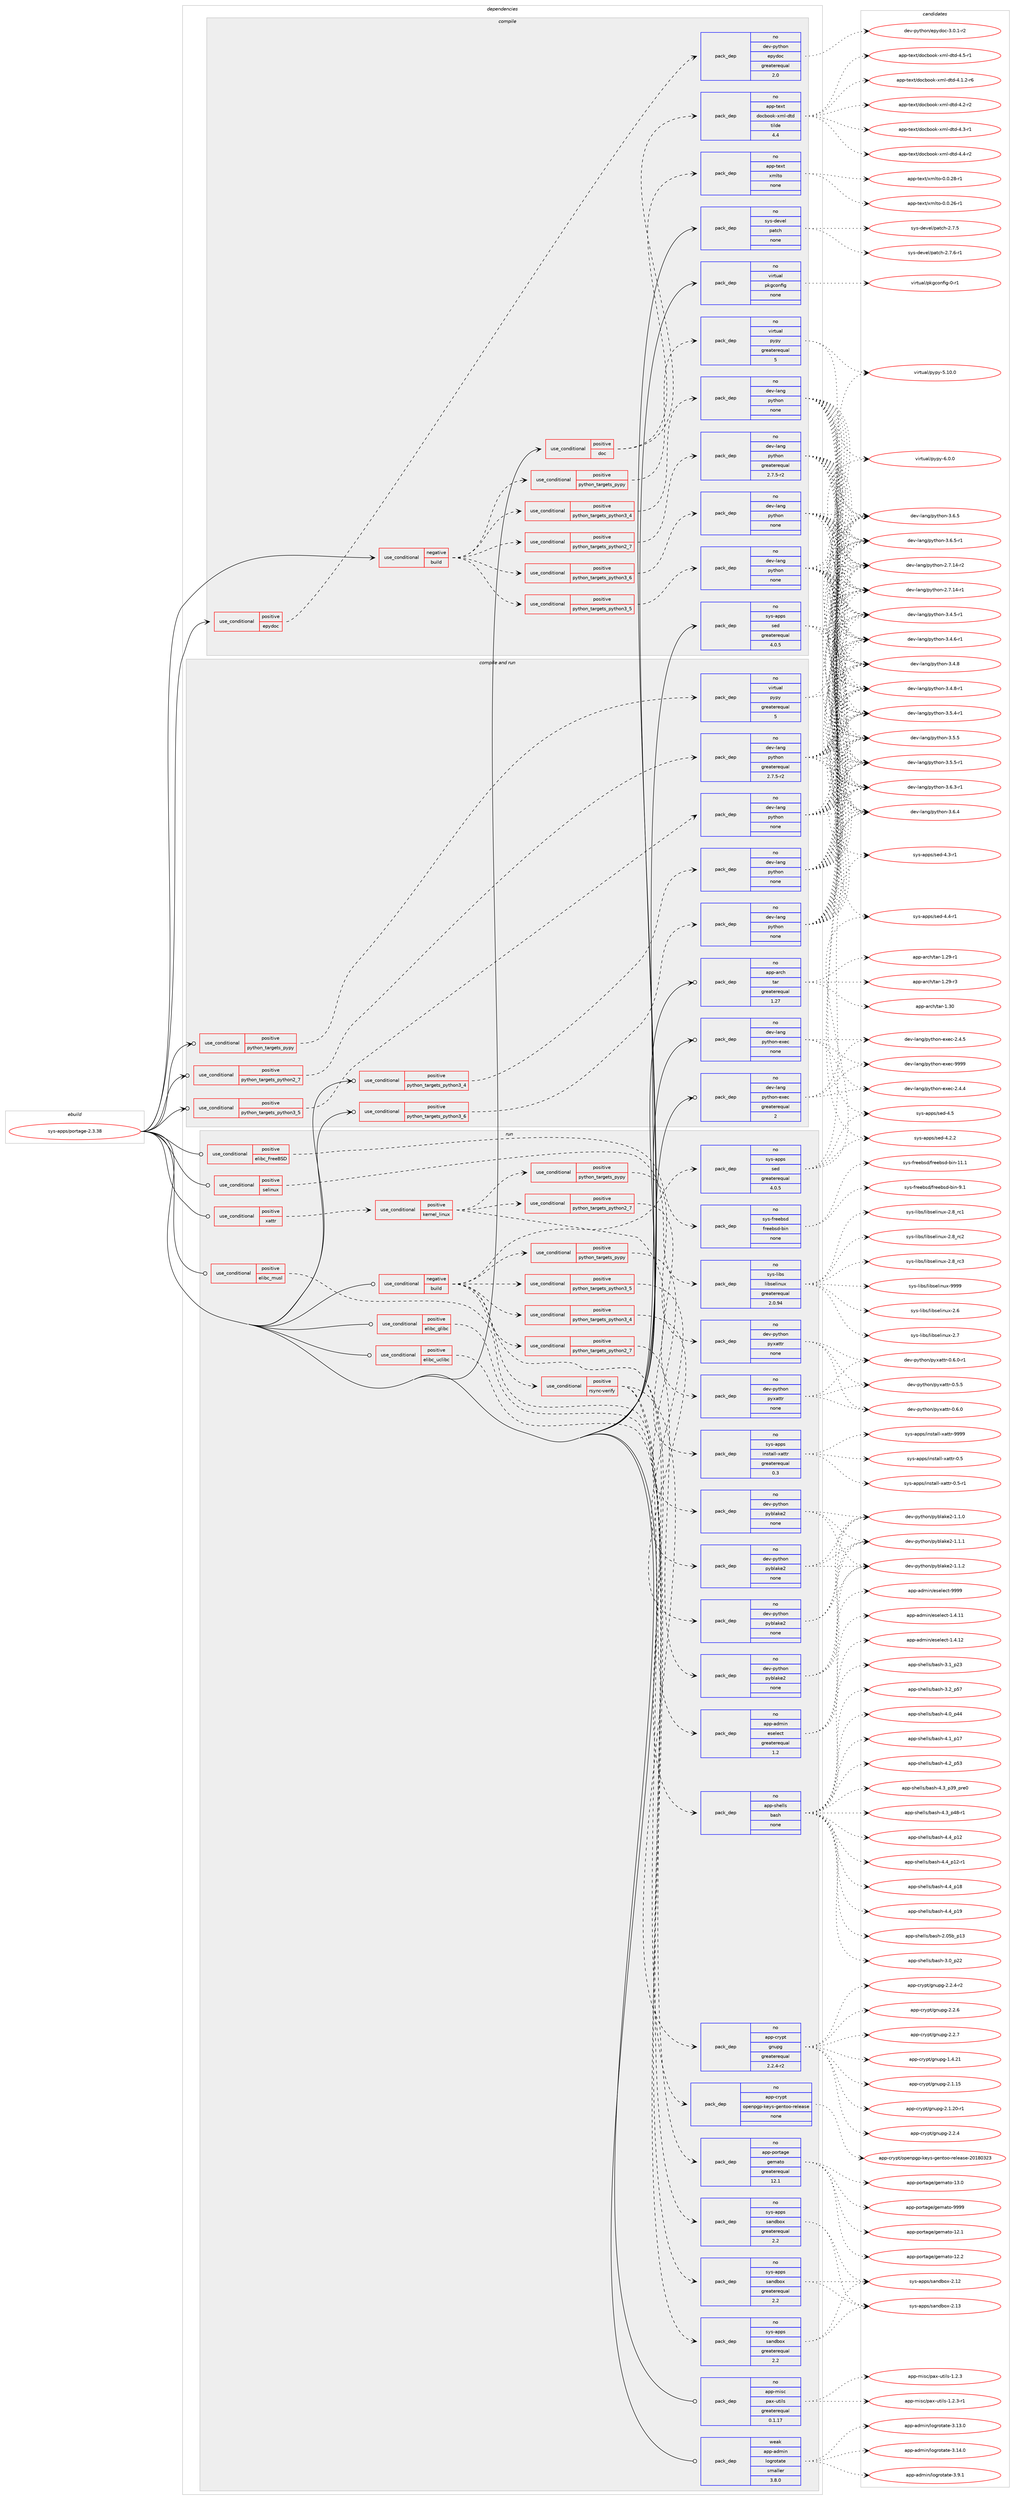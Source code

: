 digraph prolog {

# *************
# Graph options
# *************

newrank=true;
concentrate=true;
compound=true;
graph [rankdir=LR,fontname=Helvetica,fontsize=10,ranksep=1.5];#, ranksep=2.5, nodesep=0.2];
edge  [arrowhead=vee];
node  [fontname=Helvetica,fontsize=10];

# **********
# The ebuild
# **********

subgraph cluster_leftcol {
color=gray;
rank=same;
label=<<i>ebuild</i>>;
id [label="sys-apps/portage-2.3.38", color=red, width=4, href="../sys-apps/portage-2.3.38.svg"];
}

# ****************
# The dependencies
# ****************

subgraph cluster_midcol {
color=gray;
label=<<i>dependencies</i>>;
subgraph cluster_compile {
fillcolor="#eeeeee";
style=filled;
label=<<i>compile</i>>;
subgraph cond1024 {
dependency7932 [label=<<TABLE BORDER="0" CELLBORDER="1" CELLSPACING="0" CELLPADDING="4"><TR><TD ROWSPAN="3" CELLPADDING="10">use_conditional</TD></TR><TR><TD>negative</TD></TR><TR><TD>build</TD></TR></TABLE>>, shape=none, color=red];
subgraph cond1025 {
dependency7933 [label=<<TABLE BORDER="0" CELLBORDER="1" CELLSPACING="0" CELLPADDING="4"><TR><TD ROWSPAN="3" CELLPADDING="10">use_conditional</TD></TR><TR><TD>positive</TD></TR><TR><TD>python_targets_pypy</TD></TR></TABLE>>, shape=none, color=red];
subgraph pack6857 {
dependency7934 [label=<<TABLE BORDER="0" CELLBORDER="1" CELLSPACING="0" CELLPADDING="4" WIDTH="220"><TR><TD ROWSPAN="6" CELLPADDING="30">pack_dep</TD></TR><TR><TD WIDTH="110">no</TD></TR><TR><TD>virtual</TD></TR><TR><TD>pypy</TD></TR><TR><TD>greaterequal</TD></TR><TR><TD>5</TD></TR></TABLE>>, shape=none, color=blue];
}
dependency7933:e -> dependency7934:w [weight=20,style="dashed",arrowhead="vee"];
}
dependency7932:e -> dependency7933:w [weight=20,style="dashed",arrowhead="vee"];
subgraph cond1026 {
dependency7935 [label=<<TABLE BORDER="0" CELLBORDER="1" CELLSPACING="0" CELLPADDING="4"><TR><TD ROWSPAN="3" CELLPADDING="10">use_conditional</TD></TR><TR><TD>positive</TD></TR><TR><TD>python_targets_python2_7</TD></TR></TABLE>>, shape=none, color=red];
subgraph pack6858 {
dependency7936 [label=<<TABLE BORDER="0" CELLBORDER="1" CELLSPACING="0" CELLPADDING="4" WIDTH="220"><TR><TD ROWSPAN="6" CELLPADDING="30">pack_dep</TD></TR><TR><TD WIDTH="110">no</TD></TR><TR><TD>dev-lang</TD></TR><TR><TD>python</TD></TR><TR><TD>greaterequal</TD></TR><TR><TD>2.7.5-r2</TD></TR></TABLE>>, shape=none, color=blue];
}
dependency7935:e -> dependency7936:w [weight=20,style="dashed",arrowhead="vee"];
}
dependency7932:e -> dependency7935:w [weight=20,style="dashed",arrowhead="vee"];
subgraph cond1027 {
dependency7937 [label=<<TABLE BORDER="0" CELLBORDER="1" CELLSPACING="0" CELLPADDING="4"><TR><TD ROWSPAN="3" CELLPADDING="10">use_conditional</TD></TR><TR><TD>positive</TD></TR><TR><TD>python_targets_python3_4</TD></TR></TABLE>>, shape=none, color=red];
subgraph pack6859 {
dependency7938 [label=<<TABLE BORDER="0" CELLBORDER="1" CELLSPACING="0" CELLPADDING="4" WIDTH="220"><TR><TD ROWSPAN="6" CELLPADDING="30">pack_dep</TD></TR><TR><TD WIDTH="110">no</TD></TR><TR><TD>dev-lang</TD></TR><TR><TD>python</TD></TR><TR><TD>none</TD></TR><TR><TD></TD></TR></TABLE>>, shape=none, color=blue];
}
dependency7937:e -> dependency7938:w [weight=20,style="dashed",arrowhead="vee"];
}
dependency7932:e -> dependency7937:w [weight=20,style="dashed",arrowhead="vee"];
subgraph cond1028 {
dependency7939 [label=<<TABLE BORDER="0" CELLBORDER="1" CELLSPACING="0" CELLPADDING="4"><TR><TD ROWSPAN="3" CELLPADDING="10">use_conditional</TD></TR><TR><TD>positive</TD></TR><TR><TD>python_targets_python3_5</TD></TR></TABLE>>, shape=none, color=red];
subgraph pack6860 {
dependency7940 [label=<<TABLE BORDER="0" CELLBORDER="1" CELLSPACING="0" CELLPADDING="4" WIDTH="220"><TR><TD ROWSPAN="6" CELLPADDING="30">pack_dep</TD></TR><TR><TD WIDTH="110">no</TD></TR><TR><TD>dev-lang</TD></TR><TR><TD>python</TD></TR><TR><TD>none</TD></TR><TR><TD></TD></TR></TABLE>>, shape=none, color=blue];
}
dependency7939:e -> dependency7940:w [weight=20,style="dashed",arrowhead="vee"];
}
dependency7932:e -> dependency7939:w [weight=20,style="dashed",arrowhead="vee"];
subgraph cond1029 {
dependency7941 [label=<<TABLE BORDER="0" CELLBORDER="1" CELLSPACING="0" CELLPADDING="4"><TR><TD ROWSPAN="3" CELLPADDING="10">use_conditional</TD></TR><TR><TD>positive</TD></TR><TR><TD>python_targets_python3_6</TD></TR></TABLE>>, shape=none, color=red];
subgraph pack6861 {
dependency7942 [label=<<TABLE BORDER="0" CELLBORDER="1" CELLSPACING="0" CELLPADDING="4" WIDTH="220"><TR><TD ROWSPAN="6" CELLPADDING="30">pack_dep</TD></TR><TR><TD WIDTH="110">no</TD></TR><TR><TD>dev-lang</TD></TR><TR><TD>python</TD></TR><TR><TD>none</TD></TR><TR><TD></TD></TR></TABLE>>, shape=none, color=blue];
}
dependency7941:e -> dependency7942:w [weight=20,style="dashed",arrowhead="vee"];
}
dependency7932:e -> dependency7941:w [weight=20,style="dashed",arrowhead="vee"];
}
id:e -> dependency7932:w [weight=20,style="solid",arrowhead="vee"];
subgraph cond1030 {
dependency7943 [label=<<TABLE BORDER="0" CELLBORDER="1" CELLSPACING="0" CELLPADDING="4"><TR><TD ROWSPAN="3" CELLPADDING="10">use_conditional</TD></TR><TR><TD>positive</TD></TR><TR><TD>doc</TD></TR></TABLE>>, shape=none, color=red];
subgraph pack6862 {
dependency7944 [label=<<TABLE BORDER="0" CELLBORDER="1" CELLSPACING="0" CELLPADDING="4" WIDTH="220"><TR><TD ROWSPAN="6" CELLPADDING="30">pack_dep</TD></TR><TR><TD WIDTH="110">no</TD></TR><TR><TD>app-text</TD></TR><TR><TD>xmlto</TD></TR><TR><TD>none</TD></TR><TR><TD></TD></TR></TABLE>>, shape=none, color=blue];
}
dependency7943:e -> dependency7944:w [weight=20,style="dashed",arrowhead="vee"];
subgraph pack6863 {
dependency7945 [label=<<TABLE BORDER="0" CELLBORDER="1" CELLSPACING="0" CELLPADDING="4" WIDTH="220"><TR><TD ROWSPAN="6" CELLPADDING="30">pack_dep</TD></TR><TR><TD WIDTH="110">no</TD></TR><TR><TD>app-text</TD></TR><TR><TD>docbook-xml-dtd</TD></TR><TR><TD>tilde</TD></TR><TR><TD>4.4</TD></TR></TABLE>>, shape=none, color=blue];
}
dependency7943:e -> dependency7945:w [weight=20,style="dashed",arrowhead="vee"];
}
id:e -> dependency7943:w [weight=20,style="solid",arrowhead="vee"];
subgraph cond1031 {
dependency7946 [label=<<TABLE BORDER="0" CELLBORDER="1" CELLSPACING="0" CELLPADDING="4"><TR><TD ROWSPAN="3" CELLPADDING="10">use_conditional</TD></TR><TR><TD>positive</TD></TR><TR><TD>epydoc</TD></TR></TABLE>>, shape=none, color=red];
subgraph pack6864 {
dependency7947 [label=<<TABLE BORDER="0" CELLBORDER="1" CELLSPACING="0" CELLPADDING="4" WIDTH="220"><TR><TD ROWSPAN="6" CELLPADDING="30">pack_dep</TD></TR><TR><TD WIDTH="110">no</TD></TR><TR><TD>dev-python</TD></TR><TR><TD>epydoc</TD></TR><TR><TD>greaterequal</TD></TR><TR><TD>2.0</TD></TR></TABLE>>, shape=none, color=blue];
}
dependency7946:e -> dependency7947:w [weight=20,style="dashed",arrowhead="vee"];
}
id:e -> dependency7946:w [weight=20,style="solid",arrowhead="vee"];
subgraph pack6865 {
dependency7948 [label=<<TABLE BORDER="0" CELLBORDER="1" CELLSPACING="0" CELLPADDING="4" WIDTH="220"><TR><TD ROWSPAN="6" CELLPADDING="30">pack_dep</TD></TR><TR><TD WIDTH="110">no</TD></TR><TR><TD>sys-apps</TD></TR><TR><TD>sed</TD></TR><TR><TD>greaterequal</TD></TR><TR><TD>4.0.5</TD></TR></TABLE>>, shape=none, color=blue];
}
id:e -> dependency7948:w [weight=20,style="solid",arrowhead="vee"];
subgraph pack6866 {
dependency7949 [label=<<TABLE BORDER="0" CELLBORDER="1" CELLSPACING="0" CELLPADDING="4" WIDTH="220"><TR><TD ROWSPAN="6" CELLPADDING="30">pack_dep</TD></TR><TR><TD WIDTH="110">no</TD></TR><TR><TD>sys-devel</TD></TR><TR><TD>patch</TD></TR><TR><TD>none</TD></TR><TR><TD></TD></TR></TABLE>>, shape=none, color=blue];
}
id:e -> dependency7949:w [weight=20,style="solid",arrowhead="vee"];
subgraph pack6867 {
dependency7950 [label=<<TABLE BORDER="0" CELLBORDER="1" CELLSPACING="0" CELLPADDING="4" WIDTH="220"><TR><TD ROWSPAN="6" CELLPADDING="30">pack_dep</TD></TR><TR><TD WIDTH="110">no</TD></TR><TR><TD>virtual</TD></TR><TR><TD>pkgconfig</TD></TR><TR><TD>none</TD></TR><TR><TD></TD></TR></TABLE>>, shape=none, color=blue];
}
id:e -> dependency7950:w [weight=20,style="solid",arrowhead="vee"];
}
subgraph cluster_compileandrun {
fillcolor="#eeeeee";
style=filled;
label=<<i>compile and run</i>>;
subgraph cond1032 {
dependency7951 [label=<<TABLE BORDER="0" CELLBORDER="1" CELLSPACING="0" CELLPADDING="4"><TR><TD ROWSPAN="3" CELLPADDING="10">use_conditional</TD></TR><TR><TD>positive</TD></TR><TR><TD>python_targets_pypy</TD></TR></TABLE>>, shape=none, color=red];
subgraph pack6868 {
dependency7952 [label=<<TABLE BORDER="0" CELLBORDER="1" CELLSPACING="0" CELLPADDING="4" WIDTH="220"><TR><TD ROWSPAN="6" CELLPADDING="30">pack_dep</TD></TR><TR><TD WIDTH="110">no</TD></TR><TR><TD>virtual</TD></TR><TR><TD>pypy</TD></TR><TR><TD>greaterequal</TD></TR><TR><TD>5</TD></TR></TABLE>>, shape=none, color=blue];
}
dependency7951:e -> dependency7952:w [weight=20,style="dashed",arrowhead="vee"];
}
id:e -> dependency7951:w [weight=20,style="solid",arrowhead="odotvee"];
subgraph cond1033 {
dependency7953 [label=<<TABLE BORDER="0" CELLBORDER="1" CELLSPACING="0" CELLPADDING="4"><TR><TD ROWSPAN="3" CELLPADDING="10">use_conditional</TD></TR><TR><TD>positive</TD></TR><TR><TD>python_targets_python2_7</TD></TR></TABLE>>, shape=none, color=red];
subgraph pack6869 {
dependency7954 [label=<<TABLE BORDER="0" CELLBORDER="1" CELLSPACING="0" CELLPADDING="4" WIDTH="220"><TR><TD ROWSPAN="6" CELLPADDING="30">pack_dep</TD></TR><TR><TD WIDTH="110">no</TD></TR><TR><TD>dev-lang</TD></TR><TR><TD>python</TD></TR><TR><TD>greaterequal</TD></TR><TR><TD>2.7.5-r2</TD></TR></TABLE>>, shape=none, color=blue];
}
dependency7953:e -> dependency7954:w [weight=20,style="dashed",arrowhead="vee"];
}
id:e -> dependency7953:w [weight=20,style="solid",arrowhead="odotvee"];
subgraph cond1034 {
dependency7955 [label=<<TABLE BORDER="0" CELLBORDER="1" CELLSPACING="0" CELLPADDING="4"><TR><TD ROWSPAN="3" CELLPADDING="10">use_conditional</TD></TR><TR><TD>positive</TD></TR><TR><TD>python_targets_python3_4</TD></TR></TABLE>>, shape=none, color=red];
subgraph pack6870 {
dependency7956 [label=<<TABLE BORDER="0" CELLBORDER="1" CELLSPACING="0" CELLPADDING="4" WIDTH="220"><TR><TD ROWSPAN="6" CELLPADDING="30">pack_dep</TD></TR><TR><TD WIDTH="110">no</TD></TR><TR><TD>dev-lang</TD></TR><TR><TD>python</TD></TR><TR><TD>none</TD></TR><TR><TD></TD></TR></TABLE>>, shape=none, color=blue];
}
dependency7955:e -> dependency7956:w [weight=20,style="dashed",arrowhead="vee"];
}
id:e -> dependency7955:w [weight=20,style="solid",arrowhead="odotvee"];
subgraph cond1035 {
dependency7957 [label=<<TABLE BORDER="0" CELLBORDER="1" CELLSPACING="0" CELLPADDING="4"><TR><TD ROWSPAN="3" CELLPADDING="10">use_conditional</TD></TR><TR><TD>positive</TD></TR><TR><TD>python_targets_python3_5</TD></TR></TABLE>>, shape=none, color=red];
subgraph pack6871 {
dependency7958 [label=<<TABLE BORDER="0" CELLBORDER="1" CELLSPACING="0" CELLPADDING="4" WIDTH="220"><TR><TD ROWSPAN="6" CELLPADDING="30">pack_dep</TD></TR><TR><TD WIDTH="110">no</TD></TR><TR><TD>dev-lang</TD></TR><TR><TD>python</TD></TR><TR><TD>none</TD></TR><TR><TD></TD></TR></TABLE>>, shape=none, color=blue];
}
dependency7957:e -> dependency7958:w [weight=20,style="dashed",arrowhead="vee"];
}
id:e -> dependency7957:w [weight=20,style="solid",arrowhead="odotvee"];
subgraph cond1036 {
dependency7959 [label=<<TABLE BORDER="0" CELLBORDER="1" CELLSPACING="0" CELLPADDING="4"><TR><TD ROWSPAN="3" CELLPADDING="10">use_conditional</TD></TR><TR><TD>positive</TD></TR><TR><TD>python_targets_python3_6</TD></TR></TABLE>>, shape=none, color=red];
subgraph pack6872 {
dependency7960 [label=<<TABLE BORDER="0" CELLBORDER="1" CELLSPACING="0" CELLPADDING="4" WIDTH="220"><TR><TD ROWSPAN="6" CELLPADDING="30">pack_dep</TD></TR><TR><TD WIDTH="110">no</TD></TR><TR><TD>dev-lang</TD></TR><TR><TD>python</TD></TR><TR><TD>none</TD></TR><TR><TD></TD></TR></TABLE>>, shape=none, color=blue];
}
dependency7959:e -> dependency7960:w [weight=20,style="dashed",arrowhead="vee"];
}
id:e -> dependency7959:w [weight=20,style="solid",arrowhead="odotvee"];
subgraph pack6873 {
dependency7961 [label=<<TABLE BORDER="0" CELLBORDER="1" CELLSPACING="0" CELLPADDING="4" WIDTH="220"><TR><TD ROWSPAN="6" CELLPADDING="30">pack_dep</TD></TR><TR><TD WIDTH="110">no</TD></TR><TR><TD>app-arch</TD></TR><TR><TD>tar</TD></TR><TR><TD>greaterequal</TD></TR><TR><TD>1.27</TD></TR></TABLE>>, shape=none, color=blue];
}
id:e -> dependency7961:w [weight=20,style="solid",arrowhead="odotvee"];
subgraph pack6874 {
dependency7962 [label=<<TABLE BORDER="0" CELLBORDER="1" CELLSPACING="0" CELLPADDING="4" WIDTH="220"><TR><TD ROWSPAN="6" CELLPADDING="30">pack_dep</TD></TR><TR><TD WIDTH="110">no</TD></TR><TR><TD>dev-lang</TD></TR><TR><TD>python-exec</TD></TR><TR><TD>greaterequal</TD></TR><TR><TD>2</TD></TR></TABLE>>, shape=none, color=blue];
}
id:e -> dependency7962:w [weight=20,style="solid",arrowhead="odotvee"];
subgraph pack6875 {
dependency7963 [label=<<TABLE BORDER="0" CELLBORDER="1" CELLSPACING="0" CELLPADDING="4" WIDTH="220"><TR><TD ROWSPAN="6" CELLPADDING="30">pack_dep</TD></TR><TR><TD WIDTH="110">no</TD></TR><TR><TD>dev-lang</TD></TR><TR><TD>python-exec</TD></TR><TR><TD>none</TD></TR><TR><TD></TD></TR></TABLE>>, shape=none, color=blue];
}
id:e -> dependency7963:w [weight=20,style="solid",arrowhead="odotvee"];
}
subgraph cluster_run {
fillcolor="#eeeeee";
style=filled;
label=<<i>run</i>>;
subgraph cond1037 {
dependency7964 [label=<<TABLE BORDER="0" CELLBORDER="1" CELLSPACING="0" CELLPADDING="4"><TR><TD ROWSPAN="3" CELLPADDING="10">use_conditional</TD></TR><TR><TD>negative</TD></TR><TR><TD>build</TD></TR></TABLE>>, shape=none, color=red];
subgraph pack6876 {
dependency7965 [label=<<TABLE BORDER="0" CELLBORDER="1" CELLSPACING="0" CELLPADDING="4" WIDTH="220"><TR><TD ROWSPAN="6" CELLPADDING="30">pack_dep</TD></TR><TR><TD WIDTH="110">no</TD></TR><TR><TD>sys-apps</TD></TR><TR><TD>sed</TD></TR><TR><TD>greaterequal</TD></TR><TR><TD>4.0.5</TD></TR></TABLE>>, shape=none, color=blue];
}
dependency7964:e -> dependency7965:w [weight=20,style="dashed",arrowhead="vee"];
subgraph pack6877 {
dependency7966 [label=<<TABLE BORDER="0" CELLBORDER="1" CELLSPACING="0" CELLPADDING="4" WIDTH="220"><TR><TD ROWSPAN="6" CELLPADDING="30">pack_dep</TD></TR><TR><TD WIDTH="110">no</TD></TR><TR><TD>app-shells</TD></TR><TR><TD>bash</TD></TR><TR><TD>none</TD></TR><TR><TD></TD></TR></TABLE>>, shape=none, color=blue];
}
dependency7964:e -> dependency7966:w [weight=20,style="dashed",arrowhead="vee"];
subgraph pack6878 {
dependency7967 [label=<<TABLE BORDER="0" CELLBORDER="1" CELLSPACING="0" CELLPADDING="4" WIDTH="220"><TR><TD ROWSPAN="6" CELLPADDING="30">pack_dep</TD></TR><TR><TD WIDTH="110">no</TD></TR><TR><TD>app-admin</TD></TR><TR><TD>eselect</TD></TR><TR><TD>greaterequal</TD></TR><TR><TD>1.2</TD></TR></TABLE>>, shape=none, color=blue];
}
dependency7964:e -> dependency7967:w [weight=20,style="dashed",arrowhead="vee"];
subgraph cond1038 {
dependency7968 [label=<<TABLE BORDER="0" CELLBORDER="1" CELLSPACING="0" CELLPADDING="4"><TR><TD ROWSPAN="3" CELLPADDING="10">use_conditional</TD></TR><TR><TD>positive</TD></TR><TR><TD>python_targets_pypy</TD></TR></TABLE>>, shape=none, color=red];
subgraph pack6879 {
dependency7969 [label=<<TABLE BORDER="0" CELLBORDER="1" CELLSPACING="0" CELLPADDING="4" WIDTH="220"><TR><TD ROWSPAN="6" CELLPADDING="30">pack_dep</TD></TR><TR><TD WIDTH="110">no</TD></TR><TR><TD>dev-python</TD></TR><TR><TD>pyblake2</TD></TR><TR><TD>none</TD></TR><TR><TD></TD></TR></TABLE>>, shape=none, color=blue];
}
dependency7968:e -> dependency7969:w [weight=20,style="dashed",arrowhead="vee"];
}
dependency7964:e -> dependency7968:w [weight=20,style="dashed",arrowhead="vee"];
subgraph cond1039 {
dependency7970 [label=<<TABLE BORDER="0" CELLBORDER="1" CELLSPACING="0" CELLPADDING="4"><TR><TD ROWSPAN="3" CELLPADDING="10">use_conditional</TD></TR><TR><TD>positive</TD></TR><TR><TD>python_targets_python2_7</TD></TR></TABLE>>, shape=none, color=red];
subgraph pack6880 {
dependency7971 [label=<<TABLE BORDER="0" CELLBORDER="1" CELLSPACING="0" CELLPADDING="4" WIDTH="220"><TR><TD ROWSPAN="6" CELLPADDING="30">pack_dep</TD></TR><TR><TD WIDTH="110">no</TD></TR><TR><TD>dev-python</TD></TR><TR><TD>pyblake2</TD></TR><TR><TD>none</TD></TR><TR><TD></TD></TR></TABLE>>, shape=none, color=blue];
}
dependency7970:e -> dependency7971:w [weight=20,style="dashed",arrowhead="vee"];
}
dependency7964:e -> dependency7970:w [weight=20,style="dashed",arrowhead="vee"];
subgraph cond1040 {
dependency7972 [label=<<TABLE BORDER="0" CELLBORDER="1" CELLSPACING="0" CELLPADDING="4"><TR><TD ROWSPAN="3" CELLPADDING="10">use_conditional</TD></TR><TR><TD>positive</TD></TR><TR><TD>python_targets_python3_4</TD></TR></TABLE>>, shape=none, color=red];
subgraph pack6881 {
dependency7973 [label=<<TABLE BORDER="0" CELLBORDER="1" CELLSPACING="0" CELLPADDING="4" WIDTH="220"><TR><TD ROWSPAN="6" CELLPADDING="30">pack_dep</TD></TR><TR><TD WIDTH="110">no</TD></TR><TR><TD>dev-python</TD></TR><TR><TD>pyblake2</TD></TR><TR><TD>none</TD></TR><TR><TD></TD></TR></TABLE>>, shape=none, color=blue];
}
dependency7972:e -> dependency7973:w [weight=20,style="dashed",arrowhead="vee"];
}
dependency7964:e -> dependency7972:w [weight=20,style="dashed",arrowhead="vee"];
subgraph cond1041 {
dependency7974 [label=<<TABLE BORDER="0" CELLBORDER="1" CELLSPACING="0" CELLPADDING="4"><TR><TD ROWSPAN="3" CELLPADDING="10">use_conditional</TD></TR><TR><TD>positive</TD></TR><TR><TD>python_targets_python3_5</TD></TR></TABLE>>, shape=none, color=red];
subgraph pack6882 {
dependency7975 [label=<<TABLE BORDER="0" CELLBORDER="1" CELLSPACING="0" CELLPADDING="4" WIDTH="220"><TR><TD ROWSPAN="6" CELLPADDING="30">pack_dep</TD></TR><TR><TD WIDTH="110">no</TD></TR><TR><TD>dev-python</TD></TR><TR><TD>pyblake2</TD></TR><TR><TD>none</TD></TR><TR><TD></TD></TR></TABLE>>, shape=none, color=blue];
}
dependency7974:e -> dependency7975:w [weight=20,style="dashed",arrowhead="vee"];
}
dependency7964:e -> dependency7974:w [weight=20,style="dashed",arrowhead="vee"];
subgraph cond1042 {
dependency7976 [label=<<TABLE BORDER="0" CELLBORDER="1" CELLSPACING="0" CELLPADDING="4"><TR><TD ROWSPAN="3" CELLPADDING="10">use_conditional</TD></TR><TR><TD>positive</TD></TR><TR><TD>rsync-verify</TD></TR></TABLE>>, shape=none, color=red];
subgraph pack6883 {
dependency7977 [label=<<TABLE BORDER="0" CELLBORDER="1" CELLSPACING="0" CELLPADDING="4" WIDTH="220"><TR><TD ROWSPAN="6" CELLPADDING="30">pack_dep</TD></TR><TR><TD WIDTH="110">no</TD></TR><TR><TD>app-portage</TD></TR><TR><TD>gemato</TD></TR><TR><TD>greaterequal</TD></TR><TR><TD>12.1</TD></TR></TABLE>>, shape=none, color=blue];
}
dependency7976:e -> dependency7977:w [weight=20,style="dashed",arrowhead="vee"];
subgraph pack6884 {
dependency7978 [label=<<TABLE BORDER="0" CELLBORDER="1" CELLSPACING="0" CELLPADDING="4" WIDTH="220"><TR><TD ROWSPAN="6" CELLPADDING="30">pack_dep</TD></TR><TR><TD WIDTH="110">no</TD></TR><TR><TD>app-crypt</TD></TR><TR><TD>openpgp-keys-gentoo-release</TD></TR><TR><TD>none</TD></TR><TR><TD></TD></TR></TABLE>>, shape=none, color=blue];
}
dependency7976:e -> dependency7978:w [weight=20,style="dashed",arrowhead="vee"];
subgraph pack6885 {
dependency7979 [label=<<TABLE BORDER="0" CELLBORDER="1" CELLSPACING="0" CELLPADDING="4" WIDTH="220"><TR><TD ROWSPAN="6" CELLPADDING="30">pack_dep</TD></TR><TR><TD WIDTH="110">no</TD></TR><TR><TD>app-crypt</TD></TR><TR><TD>gnupg</TD></TR><TR><TD>greaterequal</TD></TR><TR><TD>2.2.4-r2</TD></TR></TABLE>>, shape=none, color=blue];
}
dependency7976:e -> dependency7979:w [weight=20,style="dashed",arrowhead="vee"];
}
dependency7964:e -> dependency7976:w [weight=20,style="dashed",arrowhead="vee"];
}
id:e -> dependency7964:w [weight=20,style="solid",arrowhead="odot"];
subgraph cond1043 {
dependency7980 [label=<<TABLE BORDER="0" CELLBORDER="1" CELLSPACING="0" CELLPADDING="4"><TR><TD ROWSPAN="3" CELLPADDING="10">use_conditional</TD></TR><TR><TD>positive</TD></TR><TR><TD>elibc_FreeBSD</TD></TR></TABLE>>, shape=none, color=red];
subgraph pack6886 {
dependency7981 [label=<<TABLE BORDER="0" CELLBORDER="1" CELLSPACING="0" CELLPADDING="4" WIDTH="220"><TR><TD ROWSPAN="6" CELLPADDING="30">pack_dep</TD></TR><TR><TD WIDTH="110">no</TD></TR><TR><TD>sys-freebsd</TD></TR><TR><TD>freebsd-bin</TD></TR><TR><TD>none</TD></TR><TR><TD></TD></TR></TABLE>>, shape=none, color=blue];
}
dependency7980:e -> dependency7981:w [weight=20,style="dashed",arrowhead="vee"];
}
id:e -> dependency7980:w [weight=20,style="solid",arrowhead="odot"];
subgraph cond1044 {
dependency7982 [label=<<TABLE BORDER="0" CELLBORDER="1" CELLSPACING="0" CELLPADDING="4"><TR><TD ROWSPAN="3" CELLPADDING="10">use_conditional</TD></TR><TR><TD>positive</TD></TR><TR><TD>elibc_glibc</TD></TR></TABLE>>, shape=none, color=red];
subgraph pack6887 {
dependency7983 [label=<<TABLE BORDER="0" CELLBORDER="1" CELLSPACING="0" CELLPADDING="4" WIDTH="220"><TR><TD ROWSPAN="6" CELLPADDING="30">pack_dep</TD></TR><TR><TD WIDTH="110">no</TD></TR><TR><TD>sys-apps</TD></TR><TR><TD>sandbox</TD></TR><TR><TD>greaterequal</TD></TR><TR><TD>2.2</TD></TR></TABLE>>, shape=none, color=blue];
}
dependency7982:e -> dependency7983:w [weight=20,style="dashed",arrowhead="vee"];
}
id:e -> dependency7982:w [weight=20,style="solid",arrowhead="odot"];
subgraph cond1045 {
dependency7984 [label=<<TABLE BORDER="0" CELLBORDER="1" CELLSPACING="0" CELLPADDING="4"><TR><TD ROWSPAN="3" CELLPADDING="10">use_conditional</TD></TR><TR><TD>positive</TD></TR><TR><TD>elibc_musl</TD></TR></TABLE>>, shape=none, color=red];
subgraph pack6888 {
dependency7985 [label=<<TABLE BORDER="0" CELLBORDER="1" CELLSPACING="0" CELLPADDING="4" WIDTH="220"><TR><TD ROWSPAN="6" CELLPADDING="30">pack_dep</TD></TR><TR><TD WIDTH="110">no</TD></TR><TR><TD>sys-apps</TD></TR><TR><TD>sandbox</TD></TR><TR><TD>greaterequal</TD></TR><TR><TD>2.2</TD></TR></TABLE>>, shape=none, color=blue];
}
dependency7984:e -> dependency7985:w [weight=20,style="dashed",arrowhead="vee"];
}
id:e -> dependency7984:w [weight=20,style="solid",arrowhead="odot"];
subgraph cond1046 {
dependency7986 [label=<<TABLE BORDER="0" CELLBORDER="1" CELLSPACING="0" CELLPADDING="4"><TR><TD ROWSPAN="3" CELLPADDING="10">use_conditional</TD></TR><TR><TD>positive</TD></TR><TR><TD>elibc_uclibc</TD></TR></TABLE>>, shape=none, color=red];
subgraph pack6889 {
dependency7987 [label=<<TABLE BORDER="0" CELLBORDER="1" CELLSPACING="0" CELLPADDING="4" WIDTH="220"><TR><TD ROWSPAN="6" CELLPADDING="30">pack_dep</TD></TR><TR><TD WIDTH="110">no</TD></TR><TR><TD>sys-apps</TD></TR><TR><TD>sandbox</TD></TR><TR><TD>greaterequal</TD></TR><TR><TD>2.2</TD></TR></TABLE>>, shape=none, color=blue];
}
dependency7986:e -> dependency7987:w [weight=20,style="dashed",arrowhead="vee"];
}
id:e -> dependency7986:w [weight=20,style="solid",arrowhead="odot"];
subgraph cond1047 {
dependency7988 [label=<<TABLE BORDER="0" CELLBORDER="1" CELLSPACING="0" CELLPADDING="4"><TR><TD ROWSPAN="3" CELLPADDING="10">use_conditional</TD></TR><TR><TD>positive</TD></TR><TR><TD>selinux</TD></TR></TABLE>>, shape=none, color=red];
subgraph pack6890 {
dependency7989 [label=<<TABLE BORDER="0" CELLBORDER="1" CELLSPACING="0" CELLPADDING="4" WIDTH="220"><TR><TD ROWSPAN="6" CELLPADDING="30">pack_dep</TD></TR><TR><TD WIDTH="110">no</TD></TR><TR><TD>sys-libs</TD></TR><TR><TD>libselinux</TD></TR><TR><TD>greaterequal</TD></TR><TR><TD>2.0.94</TD></TR></TABLE>>, shape=none, color=blue];
}
dependency7988:e -> dependency7989:w [weight=20,style="dashed",arrowhead="vee"];
}
id:e -> dependency7988:w [weight=20,style="solid",arrowhead="odot"];
subgraph cond1048 {
dependency7990 [label=<<TABLE BORDER="0" CELLBORDER="1" CELLSPACING="0" CELLPADDING="4"><TR><TD ROWSPAN="3" CELLPADDING="10">use_conditional</TD></TR><TR><TD>positive</TD></TR><TR><TD>xattr</TD></TR></TABLE>>, shape=none, color=red];
subgraph cond1049 {
dependency7991 [label=<<TABLE BORDER="0" CELLBORDER="1" CELLSPACING="0" CELLPADDING="4"><TR><TD ROWSPAN="3" CELLPADDING="10">use_conditional</TD></TR><TR><TD>positive</TD></TR><TR><TD>kernel_linux</TD></TR></TABLE>>, shape=none, color=red];
subgraph pack6891 {
dependency7992 [label=<<TABLE BORDER="0" CELLBORDER="1" CELLSPACING="0" CELLPADDING="4" WIDTH="220"><TR><TD ROWSPAN="6" CELLPADDING="30">pack_dep</TD></TR><TR><TD WIDTH="110">no</TD></TR><TR><TD>sys-apps</TD></TR><TR><TD>install-xattr</TD></TR><TR><TD>greaterequal</TD></TR><TR><TD>0.3</TD></TR></TABLE>>, shape=none, color=blue];
}
dependency7991:e -> dependency7992:w [weight=20,style="dashed",arrowhead="vee"];
subgraph cond1050 {
dependency7993 [label=<<TABLE BORDER="0" CELLBORDER="1" CELLSPACING="0" CELLPADDING="4"><TR><TD ROWSPAN="3" CELLPADDING="10">use_conditional</TD></TR><TR><TD>positive</TD></TR><TR><TD>python_targets_pypy</TD></TR></TABLE>>, shape=none, color=red];
subgraph pack6892 {
dependency7994 [label=<<TABLE BORDER="0" CELLBORDER="1" CELLSPACING="0" CELLPADDING="4" WIDTH="220"><TR><TD ROWSPAN="6" CELLPADDING="30">pack_dep</TD></TR><TR><TD WIDTH="110">no</TD></TR><TR><TD>dev-python</TD></TR><TR><TD>pyxattr</TD></TR><TR><TD>none</TD></TR><TR><TD></TD></TR></TABLE>>, shape=none, color=blue];
}
dependency7993:e -> dependency7994:w [weight=20,style="dashed",arrowhead="vee"];
}
dependency7991:e -> dependency7993:w [weight=20,style="dashed",arrowhead="vee"];
subgraph cond1051 {
dependency7995 [label=<<TABLE BORDER="0" CELLBORDER="1" CELLSPACING="0" CELLPADDING="4"><TR><TD ROWSPAN="3" CELLPADDING="10">use_conditional</TD></TR><TR><TD>positive</TD></TR><TR><TD>python_targets_python2_7</TD></TR></TABLE>>, shape=none, color=red];
subgraph pack6893 {
dependency7996 [label=<<TABLE BORDER="0" CELLBORDER="1" CELLSPACING="0" CELLPADDING="4" WIDTH="220"><TR><TD ROWSPAN="6" CELLPADDING="30">pack_dep</TD></TR><TR><TD WIDTH="110">no</TD></TR><TR><TD>dev-python</TD></TR><TR><TD>pyxattr</TD></TR><TR><TD>none</TD></TR><TR><TD></TD></TR></TABLE>>, shape=none, color=blue];
}
dependency7995:e -> dependency7996:w [weight=20,style="dashed",arrowhead="vee"];
}
dependency7991:e -> dependency7995:w [weight=20,style="dashed",arrowhead="vee"];
}
dependency7990:e -> dependency7991:w [weight=20,style="dashed",arrowhead="vee"];
}
id:e -> dependency7990:w [weight=20,style="solid",arrowhead="odot"];
subgraph pack6894 {
dependency7997 [label=<<TABLE BORDER="0" CELLBORDER="1" CELLSPACING="0" CELLPADDING="4" WIDTH="220"><TR><TD ROWSPAN="6" CELLPADDING="30">pack_dep</TD></TR><TR><TD WIDTH="110">no</TD></TR><TR><TD>app-misc</TD></TR><TR><TD>pax-utils</TD></TR><TR><TD>greaterequal</TD></TR><TR><TD>0.1.17</TD></TR></TABLE>>, shape=none, color=blue];
}
id:e -> dependency7997:w [weight=20,style="solid",arrowhead="odot"];
subgraph pack6895 {
dependency7998 [label=<<TABLE BORDER="0" CELLBORDER="1" CELLSPACING="0" CELLPADDING="4" WIDTH="220"><TR><TD ROWSPAN="6" CELLPADDING="30">pack_dep</TD></TR><TR><TD WIDTH="110">weak</TD></TR><TR><TD>app-admin</TD></TR><TR><TD>logrotate</TD></TR><TR><TD>smaller</TD></TR><TR><TD>3.8.0</TD></TR></TABLE>>, shape=none, color=blue];
}
id:e -> dependency7998:w [weight=20,style="solid",arrowhead="odot"];
}
}

# **************
# The candidates
# **************

subgraph cluster_choices {
rank=same;
color=gray;
label=<<i>candidates</i>>;

subgraph choice6857 {
color=black;
nodesep=1;
choice118105114116117971084711212111212145534649484648 [label="virtual/pypy-5.10.0", color=red, width=4,href="../virtual/pypy-5.10.0.svg"];
choice1181051141161179710847112121112121455446484648 [label="virtual/pypy-6.0.0", color=red, width=4,href="../virtual/pypy-6.0.0.svg"];
dependency7934:e -> choice118105114116117971084711212111212145534649484648:w [style=dotted,weight="100"];
dependency7934:e -> choice1181051141161179710847112121112121455446484648:w [style=dotted,weight="100"];
}
subgraph choice6858 {
color=black;
nodesep=1;
choice100101118451089711010347112121116104111110455046554649524511449 [label="dev-lang/python-2.7.14-r1", color=red, width=4,href="../dev-lang/python-2.7.14-r1.svg"];
choice100101118451089711010347112121116104111110455046554649524511450 [label="dev-lang/python-2.7.14-r2", color=red, width=4,href="../dev-lang/python-2.7.14-r2.svg"];
choice1001011184510897110103471121211161041111104551465246534511449 [label="dev-lang/python-3.4.5-r1", color=red, width=4,href="../dev-lang/python-3.4.5-r1.svg"];
choice1001011184510897110103471121211161041111104551465246544511449 [label="dev-lang/python-3.4.6-r1", color=red, width=4,href="../dev-lang/python-3.4.6-r1.svg"];
choice100101118451089711010347112121116104111110455146524656 [label="dev-lang/python-3.4.8", color=red, width=4,href="../dev-lang/python-3.4.8.svg"];
choice1001011184510897110103471121211161041111104551465246564511449 [label="dev-lang/python-3.4.8-r1", color=red, width=4,href="../dev-lang/python-3.4.8-r1.svg"];
choice1001011184510897110103471121211161041111104551465346524511449 [label="dev-lang/python-3.5.4-r1", color=red, width=4,href="../dev-lang/python-3.5.4-r1.svg"];
choice100101118451089711010347112121116104111110455146534653 [label="dev-lang/python-3.5.5", color=red, width=4,href="../dev-lang/python-3.5.5.svg"];
choice1001011184510897110103471121211161041111104551465346534511449 [label="dev-lang/python-3.5.5-r1", color=red, width=4,href="../dev-lang/python-3.5.5-r1.svg"];
choice1001011184510897110103471121211161041111104551465446514511449 [label="dev-lang/python-3.6.3-r1", color=red, width=4,href="../dev-lang/python-3.6.3-r1.svg"];
choice100101118451089711010347112121116104111110455146544652 [label="dev-lang/python-3.6.4", color=red, width=4,href="../dev-lang/python-3.6.4.svg"];
choice100101118451089711010347112121116104111110455146544653 [label="dev-lang/python-3.6.5", color=red, width=4,href="../dev-lang/python-3.6.5.svg"];
choice1001011184510897110103471121211161041111104551465446534511449 [label="dev-lang/python-3.6.5-r1", color=red, width=4,href="../dev-lang/python-3.6.5-r1.svg"];
dependency7936:e -> choice100101118451089711010347112121116104111110455046554649524511449:w [style=dotted,weight="100"];
dependency7936:e -> choice100101118451089711010347112121116104111110455046554649524511450:w [style=dotted,weight="100"];
dependency7936:e -> choice1001011184510897110103471121211161041111104551465246534511449:w [style=dotted,weight="100"];
dependency7936:e -> choice1001011184510897110103471121211161041111104551465246544511449:w [style=dotted,weight="100"];
dependency7936:e -> choice100101118451089711010347112121116104111110455146524656:w [style=dotted,weight="100"];
dependency7936:e -> choice1001011184510897110103471121211161041111104551465246564511449:w [style=dotted,weight="100"];
dependency7936:e -> choice1001011184510897110103471121211161041111104551465346524511449:w [style=dotted,weight="100"];
dependency7936:e -> choice100101118451089711010347112121116104111110455146534653:w [style=dotted,weight="100"];
dependency7936:e -> choice1001011184510897110103471121211161041111104551465346534511449:w [style=dotted,weight="100"];
dependency7936:e -> choice1001011184510897110103471121211161041111104551465446514511449:w [style=dotted,weight="100"];
dependency7936:e -> choice100101118451089711010347112121116104111110455146544652:w [style=dotted,weight="100"];
dependency7936:e -> choice100101118451089711010347112121116104111110455146544653:w [style=dotted,weight="100"];
dependency7936:e -> choice1001011184510897110103471121211161041111104551465446534511449:w [style=dotted,weight="100"];
}
subgraph choice6859 {
color=black;
nodesep=1;
choice100101118451089711010347112121116104111110455046554649524511449 [label="dev-lang/python-2.7.14-r1", color=red, width=4,href="../dev-lang/python-2.7.14-r1.svg"];
choice100101118451089711010347112121116104111110455046554649524511450 [label="dev-lang/python-2.7.14-r2", color=red, width=4,href="../dev-lang/python-2.7.14-r2.svg"];
choice1001011184510897110103471121211161041111104551465246534511449 [label="dev-lang/python-3.4.5-r1", color=red, width=4,href="../dev-lang/python-3.4.5-r1.svg"];
choice1001011184510897110103471121211161041111104551465246544511449 [label="dev-lang/python-3.4.6-r1", color=red, width=4,href="../dev-lang/python-3.4.6-r1.svg"];
choice100101118451089711010347112121116104111110455146524656 [label="dev-lang/python-3.4.8", color=red, width=4,href="../dev-lang/python-3.4.8.svg"];
choice1001011184510897110103471121211161041111104551465246564511449 [label="dev-lang/python-3.4.8-r1", color=red, width=4,href="../dev-lang/python-3.4.8-r1.svg"];
choice1001011184510897110103471121211161041111104551465346524511449 [label="dev-lang/python-3.5.4-r1", color=red, width=4,href="../dev-lang/python-3.5.4-r1.svg"];
choice100101118451089711010347112121116104111110455146534653 [label="dev-lang/python-3.5.5", color=red, width=4,href="../dev-lang/python-3.5.5.svg"];
choice1001011184510897110103471121211161041111104551465346534511449 [label="dev-lang/python-3.5.5-r1", color=red, width=4,href="../dev-lang/python-3.5.5-r1.svg"];
choice1001011184510897110103471121211161041111104551465446514511449 [label="dev-lang/python-3.6.3-r1", color=red, width=4,href="../dev-lang/python-3.6.3-r1.svg"];
choice100101118451089711010347112121116104111110455146544652 [label="dev-lang/python-3.6.4", color=red, width=4,href="../dev-lang/python-3.6.4.svg"];
choice100101118451089711010347112121116104111110455146544653 [label="dev-lang/python-3.6.5", color=red, width=4,href="../dev-lang/python-3.6.5.svg"];
choice1001011184510897110103471121211161041111104551465446534511449 [label="dev-lang/python-3.6.5-r1", color=red, width=4,href="../dev-lang/python-3.6.5-r1.svg"];
dependency7938:e -> choice100101118451089711010347112121116104111110455046554649524511449:w [style=dotted,weight="100"];
dependency7938:e -> choice100101118451089711010347112121116104111110455046554649524511450:w [style=dotted,weight="100"];
dependency7938:e -> choice1001011184510897110103471121211161041111104551465246534511449:w [style=dotted,weight="100"];
dependency7938:e -> choice1001011184510897110103471121211161041111104551465246544511449:w [style=dotted,weight="100"];
dependency7938:e -> choice100101118451089711010347112121116104111110455146524656:w [style=dotted,weight="100"];
dependency7938:e -> choice1001011184510897110103471121211161041111104551465246564511449:w [style=dotted,weight="100"];
dependency7938:e -> choice1001011184510897110103471121211161041111104551465346524511449:w [style=dotted,weight="100"];
dependency7938:e -> choice100101118451089711010347112121116104111110455146534653:w [style=dotted,weight="100"];
dependency7938:e -> choice1001011184510897110103471121211161041111104551465346534511449:w [style=dotted,weight="100"];
dependency7938:e -> choice1001011184510897110103471121211161041111104551465446514511449:w [style=dotted,weight="100"];
dependency7938:e -> choice100101118451089711010347112121116104111110455146544652:w [style=dotted,weight="100"];
dependency7938:e -> choice100101118451089711010347112121116104111110455146544653:w [style=dotted,weight="100"];
dependency7938:e -> choice1001011184510897110103471121211161041111104551465446534511449:w [style=dotted,weight="100"];
}
subgraph choice6860 {
color=black;
nodesep=1;
choice100101118451089711010347112121116104111110455046554649524511449 [label="dev-lang/python-2.7.14-r1", color=red, width=4,href="../dev-lang/python-2.7.14-r1.svg"];
choice100101118451089711010347112121116104111110455046554649524511450 [label="dev-lang/python-2.7.14-r2", color=red, width=4,href="../dev-lang/python-2.7.14-r2.svg"];
choice1001011184510897110103471121211161041111104551465246534511449 [label="dev-lang/python-3.4.5-r1", color=red, width=4,href="../dev-lang/python-3.4.5-r1.svg"];
choice1001011184510897110103471121211161041111104551465246544511449 [label="dev-lang/python-3.4.6-r1", color=red, width=4,href="../dev-lang/python-3.4.6-r1.svg"];
choice100101118451089711010347112121116104111110455146524656 [label="dev-lang/python-3.4.8", color=red, width=4,href="../dev-lang/python-3.4.8.svg"];
choice1001011184510897110103471121211161041111104551465246564511449 [label="dev-lang/python-3.4.8-r1", color=red, width=4,href="../dev-lang/python-3.4.8-r1.svg"];
choice1001011184510897110103471121211161041111104551465346524511449 [label="dev-lang/python-3.5.4-r1", color=red, width=4,href="../dev-lang/python-3.5.4-r1.svg"];
choice100101118451089711010347112121116104111110455146534653 [label="dev-lang/python-3.5.5", color=red, width=4,href="../dev-lang/python-3.5.5.svg"];
choice1001011184510897110103471121211161041111104551465346534511449 [label="dev-lang/python-3.5.5-r1", color=red, width=4,href="../dev-lang/python-3.5.5-r1.svg"];
choice1001011184510897110103471121211161041111104551465446514511449 [label="dev-lang/python-3.6.3-r1", color=red, width=4,href="../dev-lang/python-3.6.3-r1.svg"];
choice100101118451089711010347112121116104111110455146544652 [label="dev-lang/python-3.6.4", color=red, width=4,href="../dev-lang/python-3.6.4.svg"];
choice100101118451089711010347112121116104111110455146544653 [label="dev-lang/python-3.6.5", color=red, width=4,href="../dev-lang/python-3.6.5.svg"];
choice1001011184510897110103471121211161041111104551465446534511449 [label="dev-lang/python-3.6.5-r1", color=red, width=4,href="../dev-lang/python-3.6.5-r1.svg"];
dependency7940:e -> choice100101118451089711010347112121116104111110455046554649524511449:w [style=dotted,weight="100"];
dependency7940:e -> choice100101118451089711010347112121116104111110455046554649524511450:w [style=dotted,weight="100"];
dependency7940:e -> choice1001011184510897110103471121211161041111104551465246534511449:w [style=dotted,weight="100"];
dependency7940:e -> choice1001011184510897110103471121211161041111104551465246544511449:w [style=dotted,weight="100"];
dependency7940:e -> choice100101118451089711010347112121116104111110455146524656:w [style=dotted,weight="100"];
dependency7940:e -> choice1001011184510897110103471121211161041111104551465246564511449:w [style=dotted,weight="100"];
dependency7940:e -> choice1001011184510897110103471121211161041111104551465346524511449:w [style=dotted,weight="100"];
dependency7940:e -> choice100101118451089711010347112121116104111110455146534653:w [style=dotted,weight="100"];
dependency7940:e -> choice1001011184510897110103471121211161041111104551465346534511449:w [style=dotted,weight="100"];
dependency7940:e -> choice1001011184510897110103471121211161041111104551465446514511449:w [style=dotted,weight="100"];
dependency7940:e -> choice100101118451089711010347112121116104111110455146544652:w [style=dotted,weight="100"];
dependency7940:e -> choice100101118451089711010347112121116104111110455146544653:w [style=dotted,weight="100"];
dependency7940:e -> choice1001011184510897110103471121211161041111104551465446534511449:w [style=dotted,weight="100"];
}
subgraph choice6861 {
color=black;
nodesep=1;
choice100101118451089711010347112121116104111110455046554649524511449 [label="dev-lang/python-2.7.14-r1", color=red, width=4,href="../dev-lang/python-2.7.14-r1.svg"];
choice100101118451089711010347112121116104111110455046554649524511450 [label="dev-lang/python-2.7.14-r2", color=red, width=4,href="../dev-lang/python-2.7.14-r2.svg"];
choice1001011184510897110103471121211161041111104551465246534511449 [label="dev-lang/python-3.4.5-r1", color=red, width=4,href="../dev-lang/python-3.4.5-r1.svg"];
choice1001011184510897110103471121211161041111104551465246544511449 [label="dev-lang/python-3.4.6-r1", color=red, width=4,href="../dev-lang/python-3.4.6-r1.svg"];
choice100101118451089711010347112121116104111110455146524656 [label="dev-lang/python-3.4.8", color=red, width=4,href="../dev-lang/python-3.4.8.svg"];
choice1001011184510897110103471121211161041111104551465246564511449 [label="dev-lang/python-3.4.8-r1", color=red, width=4,href="../dev-lang/python-3.4.8-r1.svg"];
choice1001011184510897110103471121211161041111104551465346524511449 [label="dev-lang/python-3.5.4-r1", color=red, width=4,href="../dev-lang/python-3.5.4-r1.svg"];
choice100101118451089711010347112121116104111110455146534653 [label="dev-lang/python-3.5.5", color=red, width=4,href="../dev-lang/python-3.5.5.svg"];
choice1001011184510897110103471121211161041111104551465346534511449 [label="dev-lang/python-3.5.5-r1", color=red, width=4,href="../dev-lang/python-3.5.5-r1.svg"];
choice1001011184510897110103471121211161041111104551465446514511449 [label="dev-lang/python-3.6.3-r1", color=red, width=4,href="../dev-lang/python-3.6.3-r1.svg"];
choice100101118451089711010347112121116104111110455146544652 [label="dev-lang/python-3.6.4", color=red, width=4,href="../dev-lang/python-3.6.4.svg"];
choice100101118451089711010347112121116104111110455146544653 [label="dev-lang/python-3.6.5", color=red, width=4,href="../dev-lang/python-3.6.5.svg"];
choice1001011184510897110103471121211161041111104551465446534511449 [label="dev-lang/python-3.6.5-r1", color=red, width=4,href="../dev-lang/python-3.6.5-r1.svg"];
dependency7942:e -> choice100101118451089711010347112121116104111110455046554649524511449:w [style=dotted,weight="100"];
dependency7942:e -> choice100101118451089711010347112121116104111110455046554649524511450:w [style=dotted,weight="100"];
dependency7942:e -> choice1001011184510897110103471121211161041111104551465246534511449:w [style=dotted,weight="100"];
dependency7942:e -> choice1001011184510897110103471121211161041111104551465246544511449:w [style=dotted,weight="100"];
dependency7942:e -> choice100101118451089711010347112121116104111110455146524656:w [style=dotted,weight="100"];
dependency7942:e -> choice1001011184510897110103471121211161041111104551465246564511449:w [style=dotted,weight="100"];
dependency7942:e -> choice1001011184510897110103471121211161041111104551465346524511449:w [style=dotted,weight="100"];
dependency7942:e -> choice100101118451089711010347112121116104111110455146534653:w [style=dotted,weight="100"];
dependency7942:e -> choice1001011184510897110103471121211161041111104551465346534511449:w [style=dotted,weight="100"];
dependency7942:e -> choice1001011184510897110103471121211161041111104551465446514511449:w [style=dotted,weight="100"];
dependency7942:e -> choice100101118451089711010347112121116104111110455146544652:w [style=dotted,weight="100"];
dependency7942:e -> choice100101118451089711010347112121116104111110455146544653:w [style=dotted,weight="100"];
dependency7942:e -> choice1001011184510897110103471121211161041111104551465446534511449:w [style=dotted,weight="100"];
}
subgraph choice6862 {
color=black;
nodesep=1;
choice971121124511610112011647120109108116111454846484650544511449 [label="app-text/xmlto-0.0.26-r1", color=red, width=4,href="../app-text/xmlto-0.0.26-r1.svg"];
choice971121124511610112011647120109108116111454846484650564511449 [label="app-text/xmlto-0.0.28-r1", color=red, width=4,href="../app-text/xmlto-0.0.28-r1.svg"];
dependency7944:e -> choice971121124511610112011647120109108116111454846484650544511449:w [style=dotted,weight="100"];
dependency7944:e -> choice971121124511610112011647120109108116111454846484650564511449:w [style=dotted,weight="100"];
}
subgraph choice6863 {
color=black;
nodesep=1;
choice971121124511610112011647100111999811111110745120109108451001161004552464946504511454 [label="app-text/docbook-xml-dtd-4.1.2-r6", color=red, width=4,href="../app-text/docbook-xml-dtd-4.1.2-r6.svg"];
choice97112112451161011201164710011199981111111074512010910845100116100455246504511450 [label="app-text/docbook-xml-dtd-4.2-r2", color=red, width=4,href="../app-text/docbook-xml-dtd-4.2-r2.svg"];
choice97112112451161011201164710011199981111111074512010910845100116100455246514511449 [label="app-text/docbook-xml-dtd-4.3-r1", color=red, width=4,href="../app-text/docbook-xml-dtd-4.3-r1.svg"];
choice97112112451161011201164710011199981111111074512010910845100116100455246524511450 [label="app-text/docbook-xml-dtd-4.4-r2", color=red, width=4,href="../app-text/docbook-xml-dtd-4.4-r2.svg"];
choice97112112451161011201164710011199981111111074512010910845100116100455246534511449 [label="app-text/docbook-xml-dtd-4.5-r1", color=red, width=4,href="../app-text/docbook-xml-dtd-4.5-r1.svg"];
dependency7945:e -> choice971121124511610112011647100111999811111110745120109108451001161004552464946504511454:w [style=dotted,weight="100"];
dependency7945:e -> choice97112112451161011201164710011199981111111074512010910845100116100455246504511450:w [style=dotted,weight="100"];
dependency7945:e -> choice97112112451161011201164710011199981111111074512010910845100116100455246514511449:w [style=dotted,weight="100"];
dependency7945:e -> choice97112112451161011201164710011199981111111074512010910845100116100455246524511450:w [style=dotted,weight="100"];
dependency7945:e -> choice97112112451161011201164710011199981111111074512010910845100116100455246534511449:w [style=dotted,weight="100"];
}
subgraph choice6864 {
color=black;
nodesep=1;
choice1001011184511212111610411111047101112121100111994551464846494511450 [label="dev-python/epydoc-3.0.1-r2", color=red, width=4,href="../dev-python/epydoc-3.0.1-r2.svg"];
dependency7947:e -> choice1001011184511212111610411111047101112121100111994551464846494511450:w [style=dotted,weight="100"];
}
subgraph choice6865 {
color=black;
nodesep=1;
choice115121115459711211211547115101100455246504650 [label="sys-apps/sed-4.2.2", color=red, width=4,href="../sys-apps/sed-4.2.2.svg"];
choice115121115459711211211547115101100455246514511449 [label="sys-apps/sed-4.3-r1", color=red, width=4,href="../sys-apps/sed-4.3-r1.svg"];
choice115121115459711211211547115101100455246524511449 [label="sys-apps/sed-4.4-r1", color=red, width=4,href="../sys-apps/sed-4.4-r1.svg"];
choice11512111545971121121154711510110045524653 [label="sys-apps/sed-4.5", color=red, width=4,href="../sys-apps/sed-4.5.svg"];
dependency7948:e -> choice115121115459711211211547115101100455246504650:w [style=dotted,weight="100"];
dependency7948:e -> choice115121115459711211211547115101100455246514511449:w [style=dotted,weight="100"];
dependency7948:e -> choice115121115459711211211547115101100455246524511449:w [style=dotted,weight="100"];
dependency7948:e -> choice11512111545971121121154711510110045524653:w [style=dotted,weight="100"];
}
subgraph choice6866 {
color=black;
nodesep=1;
choice11512111545100101118101108471129711699104455046554653 [label="sys-devel/patch-2.7.5", color=red, width=4,href="../sys-devel/patch-2.7.5.svg"];
choice115121115451001011181011084711297116991044550465546544511449 [label="sys-devel/patch-2.7.6-r1", color=red, width=4,href="../sys-devel/patch-2.7.6-r1.svg"];
dependency7949:e -> choice11512111545100101118101108471129711699104455046554653:w [style=dotted,weight="100"];
dependency7949:e -> choice115121115451001011181011084711297116991044550465546544511449:w [style=dotted,weight="100"];
}
subgraph choice6867 {
color=black;
nodesep=1;
choice11810511411611797108471121071039911111010210510345484511449 [label="virtual/pkgconfig-0-r1", color=red, width=4,href="../virtual/pkgconfig-0-r1.svg"];
dependency7950:e -> choice11810511411611797108471121071039911111010210510345484511449:w [style=dotted,weight="100"];
}
subgraph choice6868 {
color=black;
nodesep=1;
choice118105114116117971084711212111212145534649484648 [label="virtual/pypy-5.10.0", color=red, width=4,href="../virtual/pypy-5.10.0.svg"];
choice1181051141161179710847112121112121455446484648 [label="virtual/pypy-6.0.0", color=red, width=4,href="../virtual/pypy-6.0.0.svg"];
dependency7952:e -> choice118105114116117971084711212111212145534649484648:w [style=dotted,weight="100"];
dependency7952:e -> choice1181051141161179710847112121112121455446484648:w [style=dotted,weight="100"];
}
subgraph choice6869 {
color=black;
nodesep=1;
choice100101118451089711010347112121116104111110455046554649524511449 [label="dev-lang/python-2.7.14-r1", color=red, width=4,href="../dev-lang/python-2.7.14-r1.svg"];
choice100101118451089711010347112121116104111110455046554649524511450 [label="dev-lang/python-2.7.14-r2", color=red, width=4,href="../dev-lang/python-2.7.14-r2.svg"];
choice1001011184510897110103471121211161041111104551465246534511449 [label="dev-lang/python-3.4.5-r1", color=red, width=4,href="../dev-lang/python-3.4.5-r1.svg"];
choice1001011184510897110103471121211161041111104551465246544511449 [label="dev-lang/python-3.4.6-r1", color=red, width=4,href="../dev-lang/python-3.4.6-r1.svg"];
choice100101118451089711010347112121116104111110455146524656 [label="dev-lang/python-3.4.8", color=red, width=4,href="../dev-lang/python-3.4.8.svg"];
choice1001011184510897110103471121211161041111104551465246564511449 [label="dev-lang/python-3.4.8-r1", color=red, width=4,href="../dev-lang/python-3.4.8-r1.svg"];
choice1001011184510897110103471121211161041111104551465346524511449 [label="dev-lang/python-3.5.4-r1", color=red, width=4,href="../dev-lang/python-3.5.4-r1.svg"];
choice100101118451089711010347112121116104111110455146534653 [label="dev-lang/python-3.5.5", color=red, width=4,href="../dev-lang/python-3.5.5.svg"];
choice1001011184510897110103471121211161041111104551465346534511449 [label="dev-lang/python-3.5.5-r1", color=red, width=4,href="../dev-lang/python-3.5.5-r1.svg"];
choice1001011184510897110103471121211161041111104551465446514511449 [label="dev-lang/python-3.6.3-r1", color=red, width=4,href="../dev-lang/python-3.6.3-r1.svg"];
choice100101118451089711010347112121116104111110455146544652 [label="dev-lang/python-3.6.4", color=red, width=4,href="../dev-lang/python-3.6.4.svg"];
choice100101118451089711010347112121116104111110455146544653 [label="dev-lang/python-3.6.5", color=red, width=4,href="../dev-lang/python-3.6.5.svg"];
choice1001011184510897110103471121211161041111104551465446534511449 [label="dev-lang/python-3.6.5-r1", color=red, width=4,href="../dev-lang/python-3.6.5-r1.svg"];
dependency7954:e -> choice100101118451089711010347112121116104111110455046554649524511449:w [style=dotted,weight="100"];
dependency7954:e -> choice100101118451089711010347112121116104111110455046554649524511450:w [style=dotted,weight="100"];
dependency7954:e -> choice1001011184510897110103471121211161041111104551465246534511449:w [style=dotted,weight="100"];
dependency7954:e -> choice1001011184510897110103471121211161041111104551465246544511449:w [style=dotted,weight="100"];
dependency7954:e -> choice100101118451089711010347112121116104111110455146524656:w [style=dotted,weight="100"];
dependency7954:e -> choice1001011184510897110103471121211161041111104551465246564511449:w [style=dotted,weight="100"];
dependency7954:e -> choice1001011184510897110103471121211161041111104551465346524511449:w [style=dotted,weight="100"];
dependency7954:e -> choice100101118451089711010347112121116104111110455146534653:w [style=dotted,weight="100"];
dependency7954:e -> choice1001011184510897110103471121211161041111104551465346534511449:w [style=dotted,weight="100"];
dependency7954:e -> choice1001011184510897110103471121211161041111104551465446514511449:w [style=dotted,weight="100"];
dependency7954:e -> choice100101118451089711010347112121116104111110455146544652:w [style=dotted,weight="100"];
dependency7954:e -> choice100101118451089711010347112121116104111110455146544653:w [style=dotted,weight="100"];
dependency7954:e -> choice1001011184510897110103471121211161041111104551465446534511449:w [style=dotted,weight="100"];
}
subgraph choice6870 {
color=black;
nodesep=1;
choice100101118451089711010347112121116104111110455046554649524511449 [label="dev-lang/python-2.7.14-r1", color=red, width=4,href="../dev-lang/python-2.7.14-r1.svg"];
choice100101118451089711010347112121116104111110455046554649524511450 [label="dev-lang/python-2.7.14-r2", color=red, width=4,href="../dev-lang/python-2.7.14-r2.svg"];
choice1001011184510897110103471121211161041111104551465246534511449 [label="dev-lang/python-3.4.5-r1", color=red, width=4,href="../dev-lang/python-3.4.5-r1.svg"];
choice1001011184510897110103471121211161041111104551465246544511449 [label="dev-lang/python-3.4.6-r1", color=red, width=4,href="../dev-lang/python-3.4.6-r1.svg"];
choice100101118451089711010347112121116104111110455146524656 [label="dev-lang/python-3.4.8", color=red, width=4,href="../dev-lang/python-3.4.8.svg"];
choice1001011184510897110103471121211161041111104551465246564511449 [label="dev-lang/python-3.4.8-r1", color=red, width=4,href="../dev-lang/python-3.4.8-r1.svg"];
choice1001011184510897110103471121211161041111104551465346524511449 [label="dev-lang/python-3.5.4-r1", color=red, width=4,href="../dev-lang/python-3.5.4-r1.svg"];
choice100101118451089711010347112121116104111110455146534653 [label="dev-lang/python-3.5.5", color=red, width=4,href="../dev-lang/python-3.5.5.svg"];
choice1001011184510897110103471121211161041111104551465346534511449 [label="dev-lang/python-3.5.5-r1", color=red, width=4,href="../dev-lang/python-3.5.5-r1.svg"];
choice1001011184510897110103471121211161041111104551465446514511449 [label="dev-lang/python-3.6.3-r1", color=red, width=4,href="../dev-lang/python-3.6.3-r1.svg"];
choice100101118451089711010347112121116104111110455146544652 [label="dev-lang/python-3.6.4", color=red, width=4,href="../dev-lang/python-3.6.4.svg"];
choice100101118451089711010347112121116104111110455146544653 [label="dev-lang/python-3.6.5", color=red, width=4,href="../dev-lang/python-3.6.5.svg"];
choice1001011184510897110103471121211161041111104551465446534511449 [label="dev-lang/python-3.6.5-r1", color=red, width=4,href="../dev-lang/python-3.6.5-r1.svg"];
dependency7956:e -> choice100101118451089711010347112121116104111110455046554649524511449:w [style=dotted,weight="100"];
dependency7956:e -> choice100101118451089711010347112121116104111110455046554649524511450:w [style=dotted,weight="100"];
dependency7956:e -> choice1001011184510897110103471121211161041111104551465246534511449:w [style=dotted,weight="100"];
dependency7956:e -> choice1001011184510897110103471121211161041111104551465246544511449:w [style=dotted,weight="100"];
dependency7956:e -> choice100101118451089711010347112121116104111110455146524656:w [style=dotted,weight="100"];
dependency7956:e -> choice1001011184510897110103471121211161041111104551465246564511449:w [style=dotted,weight="100"];
dependency7956:e -> choice1001011184510897110103471121211161041111104551465346524511449:w [style=dotted,weight="100"];
dependency7956:e -> choice100101118451089711010347112121116104111110455146534653:w [style=dotted,weight="100"];
dependency7956:e -> choice1001011184510897110103471121211161041111104551465346534511449:w [style=dotted,weight="100"];
dependency7956:e -> choice1001011184510897110103471121211161041111104551465446514511449:w [style=dotted,weight="100"];
dependency7956:e -> choice100101118451089711010347112121116104111110455146544652:w [style=dotted,weight="100"];
dependency7956:e -> choice100101118451089711010347112121116104111110455146544653:w [style=dotted,weight="100"];
dependency7956:e -> choice1001011184510897110103471121211161041111104551465446534511449:w [style=dotted,weight="100"];
}
subgraph choice6871 {
color=black;
nodesep=1;
choice100101118451089711010347112121116104111110455046554649524511449 [label="dev-lang/python-2.7.14-r1", color=red, width=4,href="../dev-lang/python-2.7.14-r1.svg"];
choice100101118451089711010347112121116104111110455046554649524511450 [label="dev-lang/python-2.7.14-r2", color=red, width=4,href="../dev-lang/python-2.7.14-r2.svg"];
choice1001011184510897110103471121211161041111104551465246534511449 [label="dev-lang/python-3.4.5-r1", color=red, width=4,href="../dev-lang/python-3.4.5-r1.svg"];
choice1001011184510897110103471121211161041111104551465246544511449 [label="dev-lang/python-3.4.6-r1", color=red, width=4,href="../dev-lang/python-3.4.6-r1.svg"];
choice100101118451089711010347112121116104111110455146524656 [label="dev-lang/python-3.4.8", color=red, width=4,href="../dev-lang/python-3.4.8.svg"];
choice1001011184510897110103471121211161041111104551465246564511449 [label="dev-lang/python-3.4.8-r1", color=red, width=4,href="../dev-lang/python-3.4.8-r1.svg"];
choice1001011184510897110103471121211161041111104551465346524511449 [label="dev-lang/python-3.5.4-r1", color=red, width=4,href="../dev-lang/python-3.5.4-r1.svg"];
choice100101118451089711010347112121116104111110455146534653 [label="dev-lang/python-3.5.5", color=red, width=4,href="../dev-lang/python-3.5.5.svg"];
choice1001011184510897110103471121211161041111104551465346534511449 [label="dev-lang/python-3.5.5-r1", color=red, width=4,href="../dev-lang/python-3.5.5-r1.svg"];
choice1001011184510897110103471121211161041111104551465446514511449 [label="dev-lang/python-3.6.3-r1", color=red, width=4,href="../dev-lang/python-3.6.3-r1.svg"];
choice100101118451089711010347112121116104111110455146544652 [label="dev-lang/python-3.6.4", color=red, width=4,href="../dev-lang/python-3.6.4.svg"];
choice100101118451089711010347112121116104111110455146544653 [label="dev-lang/python-3.6.5", color=red, width=4,href="../dev-lang/python-3.6.5.svg"];
choice1001011184510897110103471121211161041111104551465446534511449 [label="dev-lang/python-3.6.5-r1", color=red, width=4,href="../dev-lang/python-3.6.5-r1.svg"];
dependency7958:e -> choice100101118451089711010347112121116104111110455046554649524511449:w [style=dotted,weight="100"];
dependency7958:e -> choice100101118451089711010347112121116104111110455046554649524511450:w [style=dotted,weight="100"];
dependency7958:e -> choice1001011184510897110103471121211161041111104551465246534511449:w [style=dotted,weight="100"];
dependency7958:e -> choice1001011184510897110103471121211161041111104551465246544511449:w [style=dotted,weight="100"];
dependency7958:e -> choice100101118451089711010347112121116104111110455146524656:w [style=dotted,weight="100"];
dependency7958:e -> choice1001011184510897110103471121211161041111104551465246564511449:w [style=dotted,weight="100"];
dependency7958:e -> choice1001011184510897110103471121211161041111104551465346524511449:w [style=dotted,weight="100"];
dependency7958:e -> choice100101118451089711010347112121116104111110455146534653:w [style=dotted,weight="100"];
dependency7958:e -> choice1001011184510897110103471121211161041111104551465346534511449:w [style=dotted,weight="100"];
dependency7958:e -> choice1001011184510897110103471121211161041111104551465446514511449:w [style=dotted,weight="100"];
dependency7958:e -> choice100101118451089711010347112121116104111110455146544652:w [style=dotted,weight="100"];
dependency7958:e -> choice100101118451089711010347112121116104111110455146544653:w [style=dotted,weight="100"];
dependency7958:e -> choice1001011184510897110103471121211161041111104551465446534511449:w [style=dotted,weight="100"];
}
subgraph choice6872 {
color=black;
nodesep=1;
choice100101118451089711010347112121116104111110455046554649524511449 [label="dev-lang/python-2.7.14-r1", color=red, width=4,href="../dev-lang/python-2.7.14-r1.svg"];
choice100101118451089711010347112121116104111110455046554649524511450 [label="dev-lang/python-2.7.14-r2", color=red, width=4,href="../dev-lang/python-2.7.14-r2.svg"];
choice1001011184510897110103471121211161041111104551465246534511449 [label="dev-lang/python-3.4.5-r1", color=red, width=4,href="../dev-lang/python-3.4.5-r1.svg"];
choice1001011184510897110103471121211161041111104551465246544511449 [label="dev-lang/python-3.4.6-r1", color=red, width=4,href="../dev-lang/python-3.4.6-r1.svg"];
choice100101118451089711010347112121116104111110455146524656 [label="dev-lang/python-3.4.8", color=red, width=4,href="../dev-lang/python-3.4.8.svg"];
choice1001011184510897110103471121211161041111104551465246564511449 [label="dev-lang/python-3.4.8-r1", color=red, width=4,href="../dev-lang/python-3.4.8-r1.svg"];
choice1001011184510897110103471121211161041111104551465346524511449 [label="dev-lang/python-3.5.4-r1", color=red, width=4,href="../dev-lang/python-3.5.4-r1.svg"];
choice100101118451089711010347112121116104111110455146534653 [label="dev-lang/python-3.5.5", color=red, width=4,href="../dev-lang/python-3.5.5.svg"];
choice1001011184510897110103471121211161041111104551465346534511449 [label="dev-lang/python-3.5.5-r1", color=red, width=4,href="../dev-lang/python-3.5.5-r1.svg"];
choice1001011184510897110103471121211161041111104551465446514511449 [label="dev-lang/python-3.6.3-r1", color=red, width=4,href="../dev-lang/python-3.6.3-r1.svg"];
choice100101118451089711010347112121116104111110455146544652 [label="dev-lang/python-3.6.4", color=red, width=4,href="../dev-lang/python-3.6.4.svg"];
choice100101118451089711010347112121116104111110455146544653 [label="dev-lang/python-3.6.5", color=red, width=4,href="../dev-lang/python-3.6.5.svg"];
choice1001011184510897110103471121211161041111104551465446534511449 [label="dev-lang/python-3.6.5-r1", color=red, width=4,href="../dev-lang/python-3.6.5-r1.svg"];
dependency7960:e -> choice100101118451089711010347112121116104111110455046554649524511449:w [style=dotted,weight="100"];
dependency7960:e -> choice100101118451089711010347112121116104111110455046554649524511450:w [style=dotted,weight="100"];
dependency7960:e -> choice1001011184510897110103471121211161041111104551465246534511449:w [style=dotted,weight="100"];
dependency7960:e -> choice1001011184510897110103471121211161041111104551465246544511449:w [style=dotted,weight="100"];
dependency7960:e -> choice100101118451089711010347112121116104111110455146524656:w [style=dotted,weight="100"];
dependency7960:e -> choice1001011184510897110103471121211161041111104551465246564511449:w [style=dotted,weight="100"];
dependency7960:e -> choice1001011184510897110103471121211161041111104551465346524511449:w [style=dotted,weight="100"];
dependency7960:e -> choice100101118451089711010347112121116104111110455146534653:w [style=dotted,weight="100"];
dependency7960:e -> choice1001011184510897110103471121211161041111104551465346534511449:w [style=dotted,weight="100"];
dependency7960:e -> choice1001011184510897110103471121211161041111104551465446514511449:w [style=dotted,weight="100"];
dependency7960:e -> choice100101118451089711010347112121116104111110455146544652:w [style=dotted,weight="100"];
dependency7960:e -> choice100101118451089711010347112121116104111110455146544653:w [style=dotted,weight="100"];
dependency7960:e -> choice1001011184510897110103471121211161041111104551465446534511449:w [style=dotted,weight="100"];
}
subgraph choice6873 {
color=black;
nodesep=1;
choice97112112459711499104471169711445494650574511449 [label="app-arch/tar-1.29-r1", color=red, width=4,href="../app-arch/tar-1.29-r1.svg"];
choice97112112459711499104471169711445494650574511451 [label="app-arch/tar-1.29-r3", color=red, width=4,href="../app-arch/tar-1.29-r3.svg"];
choice9711211245971149910447116971144549465148 [label="app-arch/tar-1.30", color=red, width=4,href="../app-arch/tar-1.30.svg"];
dependency7961:e -> choice97112112459711499104471169711445494650574511449:w [style=dotted,weight="100"];
dependency7961:e -> choice97112112459711499104471169711445494650574511451:w [style=dotted,weight="100"];
dependency7961:e -> choice9711211245971149910447116971144549465148:w [style=dotted,weight="100"];
}
subgraph choice6874 {
color=black;
nodesep=1;
choice1001011184510897110103471121211161041111104510112010199455046524652 [label="dev-lang/python-exec-2.4.4", color=red, width=4,href="../dev-lang/python-exec-2.4.4.svg"];
choice1001011184510897110103471121211161041111104510112010199455046524653 [label="dev-lang/python-exec-2.4.5", color=red, width=4,href="../dev-lang/python-exec-2.4.5.svg"];
choice10010111845108971101034711212111610411111045101120101994557575757 [label="dev-lang/python-exec-9999", color=red, width=4,href="../dev-lang/python-exec-9999.svg"];
dependency7962:e -> choice1001011184510897110103471121211161041111104510112010199455046524652:w [style=dotted,weight="100"];
dependency7962:e -> choice1001011184510897110103471121211161041111104510112010199455046524653:w [style=dotted,weight="100"];
dependency7962:e -> choice10010111845108971101034711212111610411111045101120101994557575757:w [style=dotted,weight="100"];
}
subgraph choice6875 {
color=black;
nodesep=1;
choice1001011184510897110103471121211161041111104510112010199455046524652 [label="dev-lang/python-exec-2.4.4", color=red, width=4,href="../dev-lang/python-exec-2.4.4.svg"];
choice1001011184510897110103471121211161041111104510112010199455046524653 [label="dev-lang/python-exec-2.4.5", color=red, width=4,href="../dev-lang/python-exec-2.4.5.svg"];
choice10010111845108971101034711212111610411111045101120101994557575757 [label="dev-lang/python-exec-9999", color=red, width=4,href="../dev-lang/python-exec-9999.svg"];
dependency7963:e -> choice1001011184510897110103471121211161041111104510112010199455046524652:w [style=dotted,weight="100"];
dependency7963:e -> choice1001011184510897110103471121211161041111104510112010199455046524653:w [style=dotted,weight="100"];
dependency7963:e -> choice10010111845108971101034711212111610411111045101120101994557575757:w [style=dotted,weight="100"];
}
subgraph choice6876 {
color=black;
nodesep=1;
choice115121115459711211211547115101100455246504650 [label="sys-apps/sed-4.2.2", color=red, width=4,href="../sys-apps/sed-4.2.2.svg"];
choice115121115459711211211547115101100455246514511449 [label="sys-apps/sed-4.3-r1", color=red, width=4,href="../sys-apps/sed-4.3-r1.svg"];
choice115121115459711211211547115101100455246524511449 [label="sys-apps/sed-4.4-r1", color=red, width=4,href="../sys-apps/sed-4.4-r1.svg"];
choice11512111545971121121154711510110045524653 [label="sys-apps/sed-4.5", color=red, width=4,href="../sys-apps/sed-4.5.svg"];
dependency7965:e -> choice115121115459711211211547115101100455246504650:w [style=dotted,weight="100"];
dependency7965:e -> choice115121115459711211211547115101100455246514511449:w [style=dotted,weight="100"];
dependency7965:e -> choice115121115459711211211547115101100455246524511449:w [style=dotted,weight="100"];
dependency7965:e -> choice11512111545971121121154711510110045524653:w [style=dotted,weight="100"];
}
subgraph choice6877 {
color=black;
nodesep=1;
choice9711211245115104101108108115479897115104455046485398951124951 [label="app-shells/bash-2.05b_p13", color=red, width=4,href="../app-shells/bash-2.05b_p13.svg"];
choice971121124511510410110810811547989711510445514648951125050 [label="app-shells/bash-3.0_p22", color=red, width=4,href="../app-shells/bash-3.0_p22.svg"];
choice971121124511510410110810811547989711510445514649951125051 [label="app-shells/bash-3.1_p23", color=red, width=4,href="../app-shells/bash-3.1_p23.svg"];
choice971121124511510410110810811547989711510445514650951125355 [label="app-shells/bash-3.2_p57", color=red, width=4,href="../app-shells/bash-3.2_p57.svg"];
choice971121124511510410110810811547989711510445524648951125252 [label="app-shells/bash-4.0_p44", color=red, width=4,href="../app-shells/bash-4.0_p44.svg"];
choice971121124511510410110810811547989711510445524649951124955 [label="app-shells/bash-4.1_p17", color=red, width=4,href="../app-shells/bash-4.1_p17.svg"];
choice971121124511510410110810811547989711510445524650951125351 [label="app-shells/bash-4.2_p53", color=red, width=4,href="../app-shells/bash-4.2_p53.svg"];
choice9711211245115104101108108115479897115104455246519511251579511211410148 [label="app-shells/bash-4.3_p39_pre0", color=red, width=4,href="../app-shells/bash-4.3_p39_pre0.svg"];
choice9711211245115104101108108115479897115104455246519511252564511449 [label="app-shells/bash-4.3_p48-r1", color=red, width=4,href="../app-shells/bash-4.3_p48-r1.svg"];
choice971121124511510410110810811547989711510445524652951124950 [label="app-shells/bash-4.4_p12", color=red, width=4,href="../app-shells/bash-4.4_p12.svg"];
choice9711211245115104101108108115479897115104455246529511249504511449 [label="app-shells/bash-4.4_p12-r1", color=red, width=4,href="../app-shells/bash-4.4_p12-r1.svg"];
choice971121124511510410110810811547989711510445524652951124956 [label="app-shells/bash-4.4_p18", color=red, width=4,href="../app-shells/bash-4.4_p18.svg"];
choice971121124511510410110810811547989711510445524652951124957 [label="app-shells/bash-4.4_p19", color=red, width=4,href="../app-shells/bash-4.4_p19.svg"];
dependency7966:e -> choice9711211245115104101108108115479897115104455046485398951124951:w [style=dotted,weight="100"];
dependency7966:e -> choice971121124511510410110810811547989711510445514648951125050:w [style=dotted,weight="100"];
dependency7966:e -> choice971121124511510410110810811547989711510445514649951125051:w [style=dotted,weight="100"];
dependency7966:e -> choice971121124511510410110810811547989711510445514650951125355:w [style=dotted,weight="100"];
dependency7966:e -> choice971121124511510410110810811547989711510445524648951125252:w [style=dotted,weight="100"];
dependency7966:e -> choice971121124511510410110810811547989711510445524649951124955:w [style=dotted,weight="100"];
dependency7966:e -> choice971121124511510410110810811547989711510445524650951125351:w [style=dotted,weight="100"];
dependency7966:e -> choice9711211245115104101108108115479897115104455246519511251579511211410148:w [style=dotted,weight="100"];
dependency7966:e -> choice9711211245115104101108108115479897115104455246519511252564511449:w [style=dotted,weight="100"];
dependency7966:e -> choice971121124511510410110810811547989711510445524652951124950:w [style=dotted,weight="100"];
dependency7966:e -> choice9711211245115104101108108115479897115104455246529511249504511449:w [style=dotted,weight="100"];
dependency7966:e -> choice971121124511510410110810811547989711510445524652951124956:w [style=dotted,weight="100"];
dependency7966:e -> choice971121124511510410110810811547989711510445524652951124957:w [style=dotted,weight="100"];
}
subgraph choice6878 {
color=black;
nodesep=1;
choice971121124597100109105110471011151011081019911645494652464949 [label="app-admin/eselect-1.4.11", color=red, width=4,href="../app-admin/eselect-1.4.11.svg"];
choice971121124597100109105110471011151011081019911645494652464950 [label="app-admin/eselect-1.4.12", color=red, width=4,href="../app-admin/eselect-1.4.12.svg"];
choice97112112459710010910511047101115101108101991164557575757 [label="app-admin/eselect-9999", color=red, width=4,href="../app-admin/eselect-9999.svg"];
dependency7967:e -> choice971121124597100109105110471011151011081019911645494652464949:w [style=dotted,weight="100"];
dependency7967:e -> choice971121124597100109105110471011151011081019911645494652464950:w [style=dotted,weight="100"];
dependency7967:e -> choice97112112459710010910511047101115101108101991164557575757:w [style=dotted,weight="100"];
}
subgraph choice6879 {
color=black;
nodesep=1;
choice1001011184511212111610411111047112121981089710710150454946494648 [label="dev-python/pyblake2-1.1.0", color=red, width=4,href="../dev-python/pyblake2-1.1.0.svg"];
choice1001011184511212111610411111047112121981089710710150454946494649 [label="dev-python/pyblake2-1.1.1", color=red, width=4,href="../dev-python/pyblake2-1.1.1.svg"];
choice1001011184511212111610411111047112121981089710710150454946494650 [label="dev-python/pyblake2-1.1.2", color=red, width=4,href="../dev-python/pyblake2-1.1.2.svg"];
dependency7969:e -> choice1001011184511212111610411111047112121981089710710150454946494648:w [style=dotted,weight="100"];
dependency7969:e -> choice1001011184511212111610411111047112121981089710710150454946494649:w [style=dotted,weight="100"];
dependency7969:e -> choice1001011184511212111610411111047112121981089710710150454946494650:w [style=dotted,weight="100"];
}
subgraph choice6880 {
color=black;
nodesep=1;
choice1001011184511212111610411111047112121981089710710150454946494648 [label="dev-python/pyblake2-1.1.0", color=red, width=4,href="../dev-python/pyblake2-1.1.0.svg"];
choice1001011184511212111610411111047112121981089710710150454946494649 [label="dev-python/pyblake2-1.1.1", color=red, width=4,href="../dev-python/pyblake2-1.1.1.svg"];
choice1001011184511212111610411111047112121981089710710150454946494650 [label="dev-python/pyblake2-1.1.2", color=red, width=4,href="../dev-python/pyblake2-1.1.2.svg"];
dependency7971:e -> choice1001011184511212111610411111047112121981089710710150454946494648:w [style=dotted,weight="100"];
dependency7971:e -> choice1001011184511212111610411111047112121981089710710150454946494649:w [style=dotted,weight="100"];
dependency7971:e -> choice1001011184511212111610411111047112121981089710710150454946494650:w [style=dotted,weight="100"];
}
subgraph choice6881 {
color=black;
nodesep=1;
choice1001011184511212111610411111047112121981089710710150454946494648 [label="dev-python/pyblake2-1.1.0", color=red, width=4,href="../dev-python/pyblake2-1.1.0.svg"];
choice1001011184511212111610411111047112121981089710710150454946494649 [label="dev-python/pyblake2-1.1.1", color=red, width=4,href="../dev-python/pyblake2-1.1.1.svg"];
choice1001011184511212111610411111047112121981089710710150454946494650 [label="dev-python/pyblake2-1.1.2", color=red, width=4,href="../dev-python/pyblake2-1.1.2.svg"];
dependency7973:e -> choice1001011184511212111610411111047112121981089710710150454946494648:w [style=dotted,weight="100"];
dependency7973:e -> choice1001011184511212111610411111047112121981089710710150454946494649:w [style=dotted,weight="100"];
dependency7973:e -> choice1001011184511212111610411111047112121981089710710150454946494650:w [style=dotted,weight="100"];
}
subgraph choice6882 {
color=black;
nodesep=1;
choice1001011184511212111610411111047112121981089710710150454946494648 [label="dev-python/pyblake2-1.1.0", color=red, width=4,href="../dev-python/pyblake2-1.1.0.svg"];
choice1001011184511212111610411111047112121981089710710150454946494649 [label="dev-python/pyblake2-1.1.1", color=red, width=4,href="../dev-python/pyblake2-1.1.1.svg"];
choice1001011184511212111610411111047112121981089710710150454946494650 [label="dev-python/pyblake2-1.1.2", color=red, width=4,href="../dev-python/pyblake2-1.1.2.svg"];
dependency7975:e -> choice1001011184511212111610411111047112121981089710710150454946494648:w [style=dotted,weight="100"];
dependency7975:e -> choice1001011184511212111610411111047112121981089710710150454946494649:w [style=dotted,weight="100"];
dependency7975:e -> choice1001011184511212111610411111047112121981089710710150454946494650:w [style=dotted,weight="100"];
}
subgraph choice6883 {
color=black;
nodesep=1;
choice97112112451121111141169710310147103101109971161114549504649 [label="app-portage/gemato-12.1", color=red, width=4,href="../app-portage/gemato-12.1.svg"];
choice97112112451121111141169710310147103101109971161114549504650 [label="app-portage/gemato-12.2", color=red, width=4,href="../app-portage/gemato-12.2.svg"];
choice97112112451121111141169710310147103101109971161114549514648 [label="app-portage/gemato-13.0", color=red, width=4,href="../app-portage/gemato-13.0.svg"];
choice97112112451121111141169710310147103101109971161114557575757 [label="app-portage/gemato-9999", color=red, width=4,href="../app-portage/gemato-9999.svg"];
dependency7977:e -> choice97112112451121111141169710310147103101109971161114549504649:w [style=dotted,weight="100"];
dependency7977:e -> choice97112112451121111141169710310147103101109971161114549504650:w [style=dotted,weight="100"];
dependency7977:e -> choice97112112451121111141169710310147103101109971161114549514648:w [style=dotted,weight="100"];
dependency7977:e -> choice97112112451121111141169710310147103101109971161114557575757:w [style=dotted,weight="100"];
}
subgraph choice6884 {
color=black;
nodesep=1;
choice9711211245991141211121164711111210111011210311245107101121115451031011101161111114511410110810197115101455048495648515051 [label="app-crypt/openpgp-keys-gentoo-release-20180323", color=red, width=4,href="../app-crypt/openpgp-keys-gentoo-release-20180323.svg"];
dependency7978:e -> choice9711211245991141211121164711111210111011210311245107101121115451031011101161111114511410110810197115101455048495648515051:w [style=dotted,weight="100"];
}
subgraph choice6885 {
color=black;
nodesep=1;
choice9711211245991141211121164710311011711210345494652465049 [label="app-crypt/gnupg-1.4.21", color=red, width=4,href="../app-crypt/gnupg-1.4.21.svg"];
choice9711211245991141211121164710311011711210345504649464953 [label="app-crypt/gnupg-2.1.15", color=red, width=4,href="../app-crypt/gnupg-2.1.15.svg"];
choice97112112459911412111211647103110117112103455046494650484511449 [label="app-crypt/gnupg-2.1.20-r1", color=red, width=4,href="../app-crypt/gnupg-2.1.20-r1.svg"];
choice97112112459911412111211647103110117112103455046504652 [label="app-crypt/gnupg-2.2.4", color=red, width=4,href="../app-crypt/gnupg-2.2.4.svg"];
choice971121124599114121112116471031101171121034550465046524511450 [label="app-crypt/gnupg-2.2.4-r2", color=red, width=4,href="../app-crypt/gnupg-2.2.4-r2.svg"];
choice97112112459911412111211647103110117112103455046504654 [label="app-crypt/gnupg-2.2.6", color=red, width=4,href="../app-crypt/gnupg-2.2.6.svg"];
choice97112112459911412111211647103110117112103455046504655 [label="app-crypt/gnupg-2.2.7", color=red, width=4,href="../app-crypt/gnupg-2.2.7.svg"];
dependency7979:e -> choice9711211245991141211121164710311011711210345494652465049:w [style=dotted,weight="100"];
dependency7979:e -> choice9711211245991141211121164710311011711210345504649464953:w [style=dotted,weight="100"];
dependency7979:e -> choice97112112459911412111211647103110117112103455046494650484511449:w [style=dotted,weight="100"];
dependency7979:e -> choice97112112459911412111211647103110117112103455046504652:w [style=dotted,weight="100"];
dependency7979:e -> choice971121124599114121112116471031101171121034550465046524511450:w [style=dotted,weight="100"];
dependency7979:e -> choice97112112459911412111211647103110117112103455046504654:w [style=dotted,weight="100"];
dependency7979:e -> choice97112112459911412111211647103110117112103455046504655:w [style=dotted,weight="100"];
}
subgraph choice6886 {
color=black;
nodesep=1;
choice1151211154510211410110198115100471021141011019811510045981051104549494649 [label="sys-freebsd/freebsd-bin-11.1", color=red, width=4,href="../sys-freebsd/freebsd-bin-11.1.svg"];
choice11512111545102114101101981151004710211410110198115100459810511045574649 [label="sys-freebsd/freebsd-bin-9.1", color=red, width=4,href="../sys-freebsd/freebsd-bin-9.1.svg"];
dependency7981:e -> choice1151211154510211410110198115100471021141011019811510045981051104549494649:w [style=dotted,weight="100"];
dependency7981:e -> choice11512111545102114101101981151004710211410110198115100459810511045574649:w [style=dotted,weight="100"];
}
subgraph choice6887 {
color=black;
nodesep=1;
choice11512111545971121121154711597110100981111204550464950 [label="sys-apps/sandbox-2.12", color=red, width=4,href="../sys-apps/sandbox-2.12.svg"];
choice11512111545971121121154711597110100981111204550464951 [label="sys-apps/sandbox-2.13", color=red, width=4,href="../sys-apps/sandbox-2.13.svg"];
dependency7983:e -> choice11512111545971121121154711597110100981111204550464950:w [style=dotted,weight="100"];
dependency7983:e -> choice11512111545971121121154711597110100981111204550464951:w [style=dotted,weight="100"];
}
subgraph choice6888 {
color=black;
nodesep=1;
choice11512111545971121121154711597110100981111204550464950 [label="sys-apps/sandbox-2.12", color=red, width=4,href="../sys-apps/sandbox-2.12.svg"];
choice11512111545971121121154711597110100981111204550464951 [label="sys-apps/sandbox-2.13", color=red, width=4,href="../sys-apps/sandbox-2.13.svg"];
dependency7985:e -> choice11512111545971121121154711597110100981111204550464950:w [style=dotted,weight="100"];
dependency7985:e -> choice11512111545971121121154711597110100981111204550464951:w [style=dotted,weight="100"];
}
subgraph choice6889 {
color=black;
nodesep=1;
choice11512111545971121121154711597110100981111204550464950 [label="sys-apps/sandbox-2.12", color=red, width=4,href="../sys-apps/sandbox-2.12.svg"];
choice11512111545971121121154711597110100981111204550464951 [label="sys-apps/sandbox-2.13", color=red, width=4,href="../sys-apps/sandbox-2.13.svg"];
dependency7987:e -> choice11512111545971121121154711597110100981111204550464950:w [style=dotted,weight="100"];
dependency7987:e -> choice11512111545971121121154711597110100981111204550464951:w [style=dotted,weight="100"];
}
subgraph choice6890 {
color=black;
nodesep=1;
choice1151211154510810598115471081059811510110810511011712045504654 [label="sys-libs/libselinux-2.6", color=red, width=4,href="../sys-libs/libselinux-2.6.svg"];
choice1151211154510810598115471081059811510110810511011712045504655 [label="sys-libs/libselinux-2.7", color=red, width=4,href="../sys-libs/libselinux-2.7.svg"];
choice1151211154510810598115471081059811510110810511011712045504656951149949 [label="sys-libs/libselinux-2.8_rc1", color=red, width=4,href="../sys-libs/libselinux-2.8_rc1.svg"];
choice1151211154510810598115471081059811510110810511011712045504656951149950 [label="sys-libs/libselinux-2.8_rc2", color=red, width=4,href="../sys-libs/libselinux-2.8_rc2.svg"];
choice1151211154510810598115471081059811510110810511011712045504656951149951 [label="sys-libs/libselinux-2.8_rc3", color=red, width=4,href="../sys-libs/libselinux-2.8_rc3.svg"];
choice115121115451081059811547108105981151011081051101171204557575757 [label="sys-libs/libselinux-9999", color=red, width=4,href="../sys-libs/libselinux-9999.svg"];
dependency7989:e -> choice1151211154510810598115471081059811510110810511011712045504654:w [style=dotted,weight="100"];
dependency7989:e -> choice1151211154510810598115471081059811510110810511011712045504655:w [style=dotted,weight="100"];
dependency7989:e -> choice1151211154510810598115471081059811510110810511011712045504656951149949:w [style=dotted,weight="100"];
dependency7989:e -> choice1151211154510810598115471081059811510110810511011712045504656951149950:w [style=dotted,weight="100"];
dependency7989:e -> choice1151211154510810598115471081059811510110810511011712045504656951149951:w [style=dotted,weight="100"];
dependency7989:e -> choice115121115451081059811547108105981151011081051101171204557575757:w [style=dotted,weight="100"];
}
subgraph choice6891 {
color=black;
nodesep=1;
choice11512111545971121121154710511011511697108108451209711611611445484653 [label="sys-apps/install-xattr-0.5", color=red, width=4,href="../sys-apps/install-xattr-0.5.svg"];
choice115121115459711211211547105110115116971081084512097116116114454846534511449 [label="sys-apps/install-xattr-0.5-r1", color=red, width=4,href="../sys-apps/install-xattr-0.5-r1.svg"];
choice1151211154597112112115471051101151169710810845120971161161144557575757 [label="sys-apps/install-xattr-9999", color=red, width=4,href="../sys-apps/install-xattr-9999.svg"];
dependency7992:e -> choice11512111545971121121154710511011511697108108451209711611611445484653:w [style=dotted,weight="100"];
dependency7992:e -> choice115121115459711211211547105110115116971081084512097116116114454846534511449:w [style=dotted,weight="100"];
dependency7992:e -> choice1151211154597112112115471051101151169710810845120971161161144557575757:w [style=dotted,weight="100"];
}
subgraph choice6892 {
color=black;
nodesep=1;
choice100101118451121211161041111104711212112097116116114454846534653 [label="dev-python/pyxattr-0.5.5", color=red, width=4,href="../dev-python/pyxattr-0.5.5.svg"];
choice100101118451121211161041111104711212112097116116114454846544648 [label="dev-python/pyxattr-0.6.0", color=red, width=4,href="../dev-python/pyxattr-0.6.0.svg"];
choice1001011184511212111610411111047112121120971161161144548465446484511449 [label="dev-python/pyxattr-0.6.0-r1", color=red, width=4,href="../dev-python/pyxattr-0.6.0-r1.svg"];
dependency7994:e -> choice100101118451121211161041111104711212112097116116114454846534653:w [style=dotted,weight="100"];
dependency7994:e -> choice100101118451121211161041111104711212112097116116114454846544648:w [style=dotted,weight="100"];
dependency7994:e -> choice1001011184511212111610411111047112121120971161161144548465446484511449:w [style=dotted,weight="100"];
}
subgraph choice6893 {
color=black;
nodesep=1;
choice100101118451121211161041111104711212112097116116114454846534653 [label="dev-python/pyxattr-0.5.5", color=red, width=4,href="../dev-python/pyxattr-0.5.5.svg"];
choice100101118451121211161041111104711212112097116116114454846544648 [label="dev-python/pyxattr-0.6.0", color=red, width=4,href="../dev-python/pyxattr-0.6.0.svg"];
choice1001011184511212111610411111047112121120971161161144548465446484511449 [label="dev-python/pyxattr-0.6.0-r1", color=red, width=4,href="../dev-python/pyxattr-0.6.0-r1.svg"];
dependency7996:e -> choice100101118451121211161041111104711212112097116116114454846534653:w [style=dotted,weight="100"];
dependency7996:e -> choice100101118451121211161041111104711212112097116116114454846544648:w [style=dotted,weight="100"];
dependency7996:e -> choice1001011184511212111610411111047112121120971161161144548465446484511449:w [style=dotted,weight="100"];
}
subgraph choice6894 {
color=black;
nodesep=1;
choice971121124510910511599471129712045117116105108115454946504651 [label="app-misc/pax-utils-1.2.3", color=red, width=4,href="../app-misc/pax-utils-1.2.3.svg"];
choice9711211245109105115994711297120451171161051081154549465046514511449 [label="app-misc/pax-utils-1.2.3-r1", color=red, width=4,href="../app-misc/pax-utils-1.2.3-r1.svg"];
dependency7997:e -> choice971121124510910511599471129712045117116105108115454946504651:w [style=dotted,weight="100"];
dependency7997:e -> choice9711211245109105115994711297120451171161051081154549465046514511449:w [style=dotted,weight="100"];
}
subgraph choice6895 {
color=black;
nodesep=1;
choice971121124597100109105110471081111031141111169711610145514649514648 [label="app-admin/logrotate-3.13.0", color=red, width=4,href="../app-admin/logrotate-3.13.0.svg"];
choice971121124597100109105110471081111031141111169711610145514649524648 [label="app-admin/logrotate-3.14.0", color=red, width=4,href="../app-admin/logrotate-3.14.0.svg"];
choice9711211245971001091051104710811110311411111697116101455146574649 [label="app-admin/logrotate-3.9.1", color=red, width=4,href="../app-admin/logrotate-3.9.1.svg"];
dependency7998:e -> choice971121124597100109105110471081111031141111169711610145514649514648:w [style=dotted,weight="100"];
dependency7998:e -> choice971121124597100109105110471081111031141111169711610145514649524648:w [style=dotted,weight="100"];
dependency7998:e -> choice9711211245971001091051104710811110311411111697116101455146574649:w [style=dotted,weight="100"];
}
}

}
